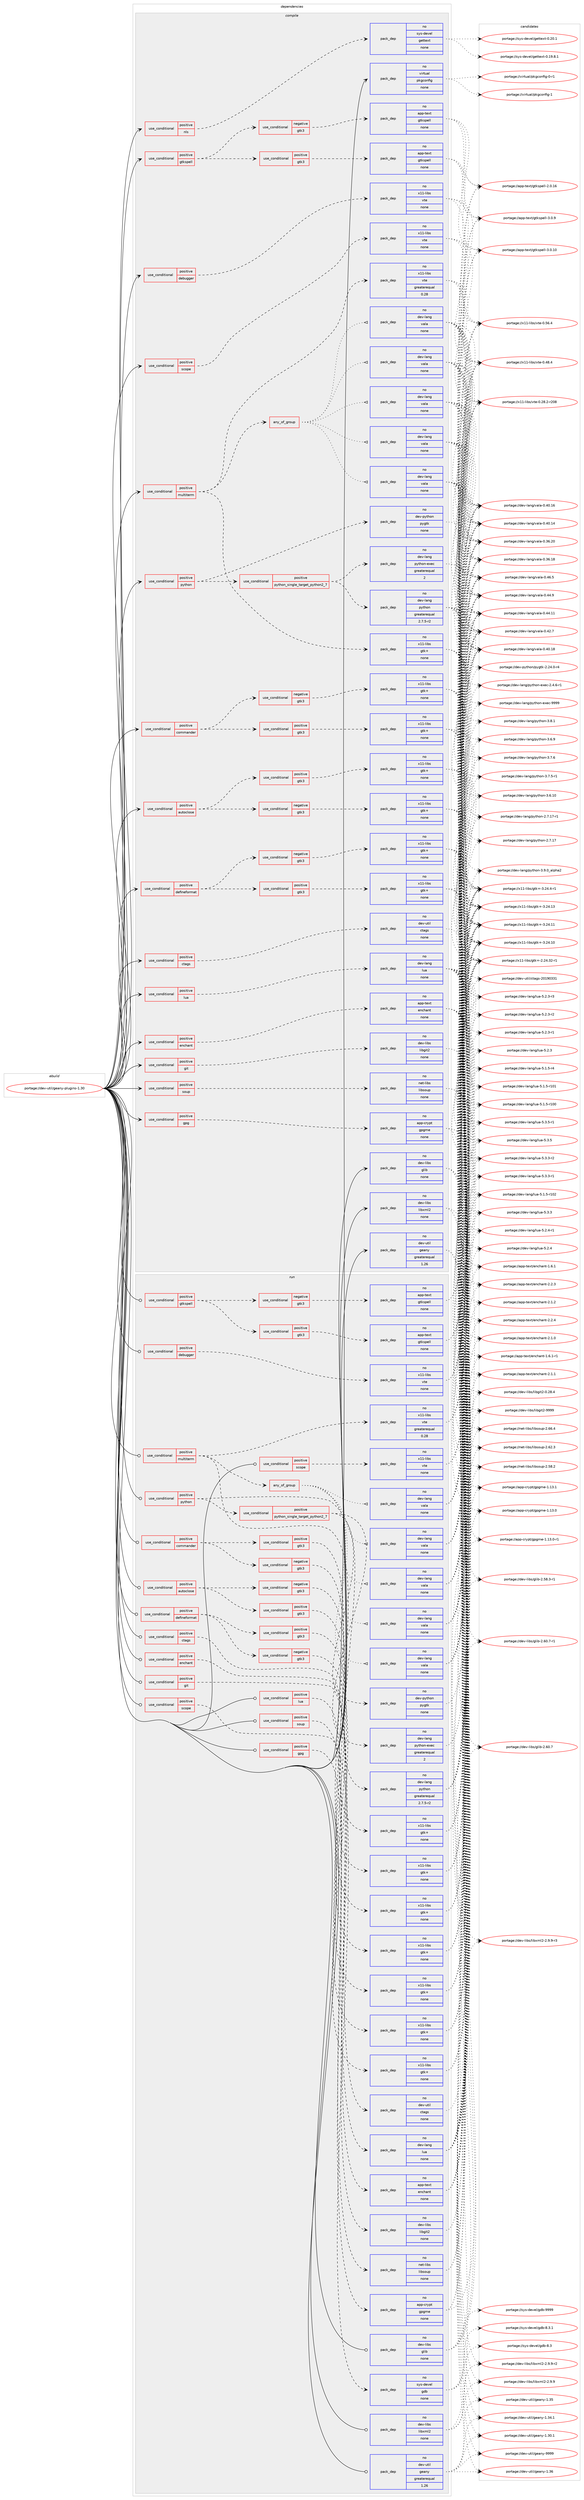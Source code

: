 digraph prolog {

# *************
# Graph options
# *************

newrank=true;
concentrate=true;
compound=true;
graph [rankdir=LR,fontname=Helvetica,fontsize=10,ranksep=1.5];#, ranksep=2.5, nodesep=0.2];
edge  [arrowhead=vee];
node  [fontname=Helvetica,fontsize=10];

# **********
# The ebuild
# **********

subgraph cluster_leftcol {
color=gray;
label=<<i>ebuild</i>>;
id [label="portage://dev-util/geany-plugins-1.30", color=red, width=4, href="../dev-util/geany-plugins-1.30.svg"];
}

# ****************
# The dependencies
# ****************

subgraph cluster_midcol {
color=gray;
label=<<i>dependencies</i>>;
subgraph cluster_compile {
fillcolor="#eeeeee";
style=filled;
label=<<i>compile</i>>;
subgraph cond62560 {
dependency301851 [label=<<TABLE BORDER="0" CELLBORDER="1" CELLSPACING="0" CELLPADDING="4"><TR><TD ROWSPAN="3" CELLPADDING="10">use_conditional</TD></TR><TR><TD>positive</TD></TR><TR><TD>autoclose</TD></TR></TABLE>>, shape=none, color=red];
subgraph cond62561 {
dependency301852 [label=<<TABLE BORDER="0" CELLBORDER="1" CELLSPACING="0" CELLPADDING="4"><TR><TD ROWSPAN="3" CELLPADDING="10">use_conditional</TD></TR><TR><TD>positive</TD></TR><TR><TD>gtk3</TD></TR></TABLE>>, shape=none, color=red];
subgraph pack234645 {
dependency301853 [label=<<TABLE BORDER="0" CELLBORDER="1" CELLSPACING="0" CELLPADDING="4" WIDTH="220"><TR><TD ROWSPAN="6" CELLPADDING="30">pack_dep</TD></TR><TR><TD WIDTH="110">no</TD></TR><TR><TD>x11-libs</TD></TR><TR><TD>gtk+</TD></TR><TR><TD>none</TD></TR><TR><TD></TD></TR></TABLE>>, shape=none, color=blue];
}
dependency301852:e -> dependency301853:w [weight=20,style="dashed",arrowhead="vee"];
}
dependency301851:e -> dependency301852:w [weight=20,style="dashed",arrowhead="vee"];
subgraph cond62562 {
dependency301854 [label=<<TABLE BORDER="0" CELLBORDER="1" CELLSPACING="0" CELLPADDING="4"><TR><TD ROWSPAN="3" CELLPADDING="10">use_conditional</TD></TR><TR><TD>negative</TD></TR><TR><TD>gtk3</TD></TR></TABLE>>, shape=none, color=red];
subgraph pack234646 {
dependency301855 [label=<<TABLE BORDER="0" CELLBORDER="1" CELLSPACING="0" CELLPADDING="4" WIDTH="220"><TR><TD ROWSPAN="6" CELLPADDING="30">pack_dep</TD></TR><TR><TD WIDTH="110">no</TD></TR><TR><TD>x11-libs</TD></TR><TR><TD>gtk+</TD></TR><TR><TD>none</TD></TR><TR><TD></TD></TR></TABLE>>, shape=none, color=blue];
}
dependency301854:e -> dependency301855:w [weight=20,style="dashed",arrowhead="vee"];
}
dependency301851:e -> dependency301854:w [weight=20,style="dashed",arrowhead="vee"];
}
id:e -> dependency301851:w [weight=20,style="solid",arrowhead="vee"];
subgraph cond62563 {
dependency301856 [label=<<TABLE BORDER="0" CELLBORDER="1" CELLSPACING="0" CELLPADDING="4"><TR><TD ROWSPAN="3" CELLPADDING="10">use_conditional</TD></TR><TR><TD>positive</TD></TR><TR><TD>commander</TD></TR></TABLE>>, shape=none, color=red];
subgraph cond62564 {
dependency301857 [label=<<TABLE BORDER="0" CELLBORDER="1" CELLSPACING="0" CELLPADDING="4"><TR><TD ROWSPAN="3" CELLPADDING="10">use_conditional</TD></TR><TR><TD>positive</TD></TR><TR><TD>gtk3</TD></TR></TABLE>>, shape=none, color=red];
subgraph pack234647 {
dependency301858 [label=<<TABLE BORDER="0" CELLBORDER="1" CELLSPACING="0" CELLPADDING="4" WIDTH="220"><TR><TD ROWSPAN="6" CELLPADDING="30">pack_dep</TD></TR><TR><TD WIDTH="110">no</TD></TR><TR><TD>x11-libs</TD></TR><TR><TD>gtk+</TD></TR><TR><TD>none</TD></TR><TR><TD></TD></TR></TABLE>>, shape=none, color=blue];
}
dependency301857:e -> dependency301858:w [weight=20,style="dashed",arrowhead="vee"];
}
dependency301856:e -> dependency301857:w [weight=20,style="dashed",arrowhead="vee"];
subgraph cond62565 {
dependency301859 [label=<<TABLE BORDER="0" CELLBORDER="1" CELLSPACING="0" CELLPADDING="4"><TR><TD ROWSPAN="3" CELLPADDING="10">use_conditional</TD></TR><TR><TD>negative</TD></TR><TR><TD>gtk3</TD></TR></TABLE>>, shape=none, color=red];
subgraph pack234648 {
dependency301860 [label=<<TABLE BORDER="0" CELLBORDER="1" CELLSPACING="0" CELLPADDING="4" WIDTH="220"><TR><TD ROWSPAN="6" CELLPADDING="30">pack_dep</TD></TR><TR><TD WIDTH="110">no</TD></TR><TR><TD>x11-libs</TD></TR><TR><TD>gtk+</TD></TR><TR><TD>none</TD></TR><TR><TD></TD></TR></TABLE>>, shape=none, color=blue];
}
dependency301859:e -> dependency301860:w [weight=20,style="dashed",arrowhead="vee"];
}
dependency301856:e -> dependency301859:w [weight=20,style="dashed",arrowhead="vee"];
}
id:e -> dependency301856:w [weight=20,style="solid",arrowhead="vee"];
subgraph cond62566 {
dependency301861 [label=<<TABLE BORDER="0" CELLBORDER="1" CELLSPACING="0" CELLPADDING="4"><TR><TD ROWSPAN="3" CELLPADDING="10">use_conditional</TD></TR><TR><TD>positive</TD></TR><TR><TD>ctags</TD></TR></TABLE>>, shape=none, color=red];
subgraph pack234649 {
dependency301862 [label=<<TABLE BORDER="0" CELLBORDER="1" CELLSPACING="0" CELLPADDING="4" WIDTH="220"><TR><TD ROWSPAN="6" CELLPADDING="30">pack_dep</TD></TR><TR><TD WIDTH="110">no</TD></TR><TR><TD>dev-util</TD></TR><TR><TD>ctags</TD></TR><TR><TD>none</TD></TR><TR><TD></TD></TR></TABLE>>, shape=none, color=blue];
}
dependency301861:e -> dependency301862:w [weight=20,style="dashed",arrowhead="vee"];
}
id:e -> dependency301861:w [weight=20,style="solid",arrowhead="vee"];
subgraph cond62567 {
dependency301863 [label=<<TABLE BORDER="0" CELLBORDER="1" CELLSPACING="0" CELLPADDING="4"><TR><TD ROWSPAN="3" CELLPADDING="10">use_conditional</TD></TR><TR><TD>positive</TD></TR><TR><TD>debugger</TD></TR></TABLE>>, shape=none, color=red];
subgraph pack234650 {
dependency301864 [label=<<TABLE BORDER="0" CELLBORDER="1" CELLSPACING="0" CELLPADDING="4" WIDTH="220"><TR><TD ROWSPAN="6" CELLPADDING="30">pack_dep</TD></TR><TR><TD WIDTH="110">no</TD></TR><TR><TD>x11-libs</TD></TR><TR><TD>vte</TD></TR><TR><TD>none</TD></TR><TR><TD></TD></TR></TABLE>>, shape=none, color=blue];
}
dependency301863:e -> dependency301864:w [weight=20,style="dashed",arrowhead="vee"];
}
id:e -> dependency301863:w [weight=20,style="solid",arrowhead="vee"];
subgraph cond62568 {
dependency301865 [label=<<TABLE BORDER="0" CELLBORDER="1" CELLSPACING="0" CELLPADDING="4"><TR><TD ROWSPAN="3" CELLPADDING="10">use_conditional</TD></TR><TR><TD>positive</TD></TR><TR><TD>defineformat</TD></TR></TABLE>>, shape=none, color=red];
subgraph cond62569 {
dependency301866 [label=<<TABLE BORDER="0" CELLBORDER="1" CELLSPACING="0" CELLPADDING="4"><TR><TD ROWSPAN="3" CELLPADDING="10">use_conditional</TD></TR><TR><TD>positive</TD></TR><TR><TD>gtk3</TD></TR></TABLE>>, shape=none, color=red];
subgraph pack234651 {
dependency301867 [label=<<TABLE BORDER="0" CELLBORDER="1" CELLSPACING="0" CELLPADDING="4" WIDTH="220"><TR><TD ROWSPAN="6" CELLPADDING="30">pack_dep</TD></TR><TR><TD WIDTH="110">no</TD></TR><TR><TD>x11-libs</TD></TR><TR><TD>gtk+</TD></TR><TR><TD>none</TD></TR><TR><TD></TD></TR></TABLE>>, shape=none, color=blue];
}
dependency301866:e -> dependency301867:w [weight=20,style="dashed",arrowhead="vee"];
}
dependency301865:e -> dependency301866:w [weight=20,style="dashed",arrowhead="vee"];
subgraph cond62570 {
dependency301868 [label=<<TABLE BORDER="0" CELLBORDER="1" CELLSPACING="0" CELLPADDING="4"><TR><TD ROWSPAN="3" CELLPADDING="10">use_conditional</TD></TR><TR><TD>negative</TD></TR><TR><TD>gtk3</TD></TR></TABLE>>, shape=none, color=red];
subgraph pack234652 {
dependency301869 [label=<<TABLE BORDER="0" CELLBORDER="1" CELLSPACING="0" CELLPADDING="4" WIDTH="220"><TR><TD ROWSPAN="6" CELLPADDING="30">pack_dep</TD></TR><TR><TD WIDTH="110">no</TD></TR><TR><TD>x11-libs</TD></TR><TR><TD>gtk+</TD></TR><TR><TD>none</TD></TR><TR><TD></TD></TR></TABLE>>, shape=none, color=blue];
}
dependency301868:e -> dependency301869:w [weight=20,style="dashed",arrowhead="vee"];
}
dependency301865:e -> dependency301868:w [weight=20,style="dashed",arrowhead="vee"];
}
id:e -> dependency301865:w [weight=20,style="solid",arrowhead="vee"];
subgraph cond62571 {
dependency301870 [label=<<TABLE BORDER="0" CELLBORDER="1" CELLSPACING="0" CELLPADDING="4"><TR><TD ROWSPAN="3" CELLPADDING="10">use_conditional</TD></TR><TR><TD>positive</TD></TR><TR><TD>enchant</TD></TR></TABLE>>, shape=none, color=red];
subgraph pack234653 {
dependency301871 [label=<<TABLE BORDER="0" CELLBORDER="1" CELLSPACING="0" CELLPADDING="4" WIDTH="220"><TR><TD ROWSPAN="6" CELLPADDING="30">pack_dep</TD></TR><TR><TD WIDTH="110">no</TD></TR><TR><TD>app-text</TD></TR><TR><TD>enchant</TD></TR><TR><TD>none</TD></TR><TR><TD></TD></TR></TABLE>>, shape=none, color=blue];
}
dependency301870:e -> dependency301871:w [weight=20,style="dashed",arrowhead="vee"];
}
id:e -> dependency301870:w [weight=20,style="solid",arrowhead="vee"];
subgraph cond62572 {
dependency301872 [label=<<TABLE BORDER="0" CELLBORDER="1" CELLSPACING="0" CELLPADDING="4"><TR><TD ROWSPAN="3" CELLPADDING="10">use_conditional</TD></TR><TR><TD>positive</TD></TR><TR><TD>git</TD></TR></TABLE>>, shape=none, color=red];
subgraph pack234654 {
dependency301873 [label=<<TABLE BORDER="0" CELLBORDER="1" CELLSPACING="0" CELLPADDING="4" WIDTH="220"><TR><TD ROWSPAN="6" CELLPADDING="30">pack_dep</TD></TR><TR><TD WIDTH="110">no</TD></TR><TR><TD>dev-libs</TD></TR><TR><TD>libgit2</TD></TR><TR><TD>none</TD></TR><TR><TD></TD></TR></TABLE>>, shape=none, color=blue];
}
dependency301872:e -> dependency301873:w [weight=20,style="dashed",arrowhead="vee"];
}
id:e -> dependency301872:w [weight=20,style="solid",arrowhead="vee"];
subgraph cond62573 {
dependency301874 [label=<<TABLE BORDER="0" CELLBORDER="1" CELLSPACING="0" CELLPADDING="4"><TR><TD ROWSPAN="3" CELLPADDING="10">use_conditional</TD></TR><TR><TD>positive</TD></TR><TR><TD>gpg</TD></TR></TABLE>>, shape=none, color=red];
subgraph pack234655 {
dependency301875 [label=<<TABLE BORDER="0" CELLBORDER="1" CELLSPACING="0" CELLPADDING="4" WIDTH="220"><TR><TD ROWSPAN="6" CELLPADDING="30">pack_dep</TD></TR><TR><TD WIDTH="110">no</TD></TR><TR><TD>app-crypt</TD></TR><TR><TD>gpgme</TD></TR><TR><TD>none</TD></TR><TR><TD></TD></TR></TABLE>>, shape=none, color=blue];
}
dependency301874:e -> dependency301875:w [weight=20,style="dashed",arrowhead="vee"];
}
id:e -> dependency301874:w [weight=20,style="solid",arrowhead="vee"];
subgraph cond62574 {
dependency301876 [label=<<TABLE BORDER="0" CELLBORDER="1" CELLSPACING="0" CELLPADDING="4"><TR><TD ROWSPAN="3" CELLPADDING="10">use_conditional</TD></TR><TR><TD>positive</TD></TR><TR><TD>gtkspell</TD></TR></TABLE>>, shape=none, color=red];
subgraph cond62575 {
dependency301877 [label=<<TABLE BORDER="0" CELLBORDER="1" CELLSPACING="0" CELLPADDING="4"><TR><TD ROWSPAN="3" CELLPADDING="10">use_conditional</TD></TR><TR><TD>positive</TD></TR><TR><TD>gtk3</TD></TR></TABLE>>, shape=none, color=red];
subgraph pack234656 {
dependency301878 [label=<<TABLE BORDER="0" CELLBORDER="1" CELLSPACING="0" CELLPADDING="4" WIDTH="220"><TR><TD ROWSPAN="6" CELLPADDING="30">pack_dep</TD></TR><TR><TD WIDTH="110">no</TD></TR><TR><TD>app-text</TD></TR><TR><TD>gtkspell</TD></TR><TR><TD>none</TD></TR><TR><TD></TD></TR></TABLE>>, shape=none, color=blue];
}
dependency301877:e -> dependency301878:w [weight=20,style="dashed",arrowhead="vee"];
}
dependency301876:e -> dependency301877:w [weight=20,style="dashed",arrowhead="vee"];
subgraph cond62576 {
dependency301879 [label=<<TABLE BORDER="0" CELLBORDER="1" CELLSPACING="0" CELLPADDING="4"><TR><TD ROWSPAN="3" CELLPADDING="10">use_conditional</TD></TR><TR><TD>negative</TD></TR><TR><TD>gtk3</TD></TR></TABLE>>, shape=none, color=red];
subgraph pack234657 {
dependency301880 [label=<<TABLE BORDER="0" CELLBORDER="1" CELLSPACING="0" CELLPADDING="4" WIDTH="220"><TR><TD ROWSPAN="6" CELLPADDING="30">pack_dep</TD></TR><TR><TD WIDTH="110">no</TD></TR><TR><TD>app-text</TD></TR><TR><TD>gtkspell</TD></TR><TR><TD>none</TD></TR><TR><TD></TD></TR></TABLE>>, shape=none, color=blue];
}
dependency301879:e -> dependency301880:w [weight=20,style="dashed",arrowhead="vee"];
}
dependency301876:e -> dependency301879:w [weight=20,style="dashed",arrowhead="vee"];
}
id:e -> dependency301876:w [weight=20,style="solid",arrowhead="vee"];
subgraph cond62577 {
dependency301881 [label=<<TABLE BORDER="0" CELLBORDER="1" CELLSPACING="0" CELLPADDING="4"><TR><TD ROWSPAN="3" CELLPADDING="10">use_conditional</TD></TR><TR><TD>positive</TD></TR><TR><TD>lua</TD></TR></TABLE>>, shape=none, color=red];
subgraph pack234658 {
dependency301882 [label=<<TABLE BORDER="0" CELLBORDER="1" CELLSPACING="0" CELLPADDING="4" WIDTH="220"><TR><TD ROWSPAN="6" CELLPADDING="30">pack_dep</TD></TR><TR><TD WIDTH="110">no</TD></TR><TR><TD>dev-lang</TD></TR><TR><TD>lua</TD></TR><TR><TD>none</TD></TR><TR><TD></TD></TR></TABLE>>, shape=none, color=blue];
}
dependency301881:e -> dependency301882:w [weight=20,style="dashed",arrowhead="vee"];
}
id:e -> dependency301881:w [weight=20,style="solid",arrowhead="vee"];
subgraph cond62578 {
dependency301883 [label=<<TABLE BORDER="0" CELLBORDER="1" CELLSPACING="0" CELLPADDING="4"><TR><TD ROWSPAN="3" CELLPADDING="10">use_conditional</TD></TR><TR><TD>positive</TD></TR><TR><TD>multiterm</TD></TR></TABLE>>, shape=none, color=red];
subgraph any4443 {
dependency301884 [label=<<TABLE BORDER="0" CELLBORDER="1" CELLSPACING="0" CELLPADDING="4"><TR><TD CELLPADDING="10">any_of_group</TD></TR></TABLE>>, shape=none, color=red];subgraph pack234659 {
dependency301885 [label=<<TABLE BORDER="0" CELLBORDER="1" CELLSPACING="0" CELLPADDING="4" WIDTH="220"><TR><TD ROWSPAN="6" CELLPADDING="30">pack_dep</TD></TR><TR><TD WIDTH="110">no</TD></TR><TR><TD>dev-lang</TD></TR><TR><TD>vala</TD></TR><TR><TD>none</TD></TR><TR><TD></TD></TR></TABLE>>, shape=none, color=blue];
}
dependency301884:e -> dependency301885:w [weight=20,style="dotted",arrowhead="oinv"];
subgraph pack234660 {
dependency301886 [label=<<TABLE BORDER="0" CELLBORDER="1" CELLSPACING="0" CELLPADDING="4" WIDTH="220"><TR><TD ROWSPAN="6" CELLPADDING="30">pack_dep</TD></TR><TR><TD WIDTH="110">no</TD></TR><TR><TD>dev-lang</TD></TR><TR><TD>vala</TD></TR><TR><TD>none</TD></TR><TR><TD></TD></TR></TABLE>>, shape=none, color=blue];
}
dependency301884:e -> dependency301886:w [weight=20,style="dotted",arrowhead="oinv"];
subgraph pack234661 {
dependency301887 [label=<<TABLE BORDER="0" CELLBORDER="1" CELLSPACING="0" CELLPADDING="4" WIDTH="220"><TR><TD ROWSPAN="6" CELLPADDING="30">pack_dep</TD></TR><TR><TD WIDTH="110">no</TD></TR><TR><TD>dev-lang</TD></TR><TR><TD>vala</TD></TR><TR><TD>none</TD></TR><TR><TD></TD></TR></TABLE>>, shape=none, color=blue];
}
dependency301884:e -> dependency301887:w [weight=20,style="dotted",arrowhead="oinv"];
subgraph pack234662 {
dependency301888 [label=<<TABLE BORDER="0" CELLBORDER="1" CELLSPACING="0" CELLPADDING="4" WIDTH="220"><TR><TD ROWSPAN="6" CELLPADDING="30">pack_dep</TD></TR><TR><TD WIDTH="110">no</TD></TR><TR><TD>dev-lang</TD></TR><TR><TD>vala</TD></TR><TR><TD>none</TD></TR><TR><TD></TD></TR></TABLE>>, shape=none, color=blue];
}
dependency301884:e -> dependency301888:w [weight=20,style="dotted",arrowhead="oinv"];
subgraph pack234663 {
dependency301889 [label=<<TABLE BORDER="0" CELLBORDER="1" CELLSPACING="0" CELLPADDING="4" WIDTH="220"><TR><TD ROWSPAN="6" CELLPADDING="30">pack_dep</TD></TR><TR><TD WIDTH="110">no</TD></TR><TR><TD>dev-lang</TD></TR><TR><TD>vala</TD></TR><TR><TD>none</TD></TR><TR><TD></TD></TR></TABLE>>, shape=none, color=blue];
}
dependency301884:e -> dependency301889:w [weight=20,style="dotted",arrowhead="oinv"];
}
dependency301883:e -> dependency301884:w [weight=20,style="dashed",arrowhead="vee"];
subgraph pack234664 {
dependency301890 [label=<<TABLE BORDER="0" CELLBORDER="1" CELLSPACING="0" CELLPADDING="4" WIDTH="220"><TR><TD ROWSPAN="6" CELLPADDING="30">pack_dep</TD></TR><TR><TD WIDTH="110">no</TD></TR><TR><TD>x11-libs</TD></TR><TR><TD>gtk+</TD></TR><TR><TD>none</TD></TR><TR><TD></TD></TR></TABLE>>, shape=none, color=blue];
}
dependency301883:e -> dependency301890:w [weight=20,style="dashed",arrowhead="vee"];
subgraph pack234665 {
dependency301891 [label=<<TABLE BORDER="0" CELLBORDER="1" CELLSPACING="0" CELLPADDING="4" WIDTH="220"><TR><TD ROWSPAN="6" CELLPADDING="30">pack_dep</TD></TR><TR><TD WIDTH="110">no</TD></TR><TR><TD>x11-libs</TD></TR><TR><TD>vte</TD></TR><TR><TD>greaterequal</TD></TR><TR><TD>0.28</TD></TR></TABLE>>, shape=none, color=blue];
}
dependency301883:e -> dependency301891:w [weight=20,style="dashed",arrowhead="vee"];
}
id:e -> dependency301883:w [weight=20,style="solid",arrowhead="vee"];
subgraph cond62579 {
dependency301892 [label=<<TABLE BORDER="0" CELLBORDER="1" CELLSPACING="0" CELLPADDING="4"><TR><TD ROWSPAN="3" CELLPADDING="10">use_conditional</TD></TR><TR><TD>positive</TD></TR><TR><TD>nls</TD></TR></TABLE>>, shape=none, color=red];
subgraph pack234666 {
dependency301893 [label=<<TABLE BORDER="0" CELLBORDER="1" CELLSPACING="0" CELLPADDING="4" WIDTH="220"><TR><TD ROWSPAN="6" CELLPADDING="30">pack_dep</TD></TR><TR><TD WIDTH="110">no</TD></TR><TR><TD>sys-devel</TD></TR><TR><TD>gettext</TD></TR><TR><TD>none</TD></TR><TR><TD></TD></TR></TABLE>>, shape=none, color=blue];
}
dependency301892:e -> dependency301893:w [weight=20,style="dashed",arrowhead="vee"];
}
id:e -> dependency301892:w [weight=20,style="solid",arrowhead="vee"];
subgraph cond62580 {
dependency301894 [label=<<TABLE BORDER="0" CELLBORDER="1" CELLSPACING="0" CELLPADDING="4"><TR><TD ROWSPAN="3" CELLPADDING="10">use_conditional</TD></TR><TR><TD>positive</TD></TR><TR><TD>python</TD></TR></TABLE>>, shape=none, color=red];
subgraph pack234667 {
dependency301895 [label=<<TABLE BORDER="0" CELLBORDER="1" CELLSPACING="0" CELLPADDING="4" WIDTH="220"><TR><TD ROWSPAN="6" CELLPADDING="30">pack_dep</TD></TR><TR><TD WIDTH="110">no</TD></TR><TR><TD>dev-python</TD></TR><TR><TD>pygtk</TD></TR><TR><TD>none</TD></TR><TR><TD></TD></TR></TABLE>>, shape=none, color=blue];
}
dependency301894:e -> dependency301895:w [weight=20,style="dashed",arrowhead="vee"];
subgraph cond62581 {
dependency301896 [label=<<TABLE BORDER="0" CELLBORDER="1" CELLSPACING="0" CELLPADDING="4"><TR><TD ROWSPAN="3" CELLPADDING="10">use_conditional</TD></TR><TR><TD>positive</TD></TR><TR><TD>python_single_target_python2_7</TD></TR></TABLE>>, shape=none, color=red];
subgraph pack234668 {
dependency301897 [label=<<TABLE BORDER="0" CELLBORDER="1" CELLSPACING="0" CELLPADDING="4" WIDTH="220"><TR><TD ROWSPAN="6" CELLPADDING="30">pack_dep</TD></TR><TR><TD WIDTH="110">no</TD></TR><TR><TD>dev-lang</TD></TR><TR><TD>python</TD></TR><TR><TD>greaterequal</TD></TR><TR><TD>2.7.5-r2</TD></TR></TABLE>>, shape=none, color=blue];
}
dependency301896:e -> dependency301897:w [weight=20,style="dashed",arrowhead="vee"];
subgraph pack234669 {
dependency301898 [label=<<TABLE BORDER="0" CELLBORDER="1" CELLSPACING="0" CELLPADDING="4" WIDTH="220"><TR><TD ROWSPAN="6" CELLPADDING="30">pack_dep</TD></TR><TR><TD WIDTH="110">no</TD></TR><TR><TD>dev-lang</TD></TR><TR><TD>python-exec</TD></TR><TR><TD>greaterequal</TD></TR><TR><TD>2</TD></TR></TABLE>>, shape=none, color=blue];
}
dependency301896:e -> dependency301898:w [weight=20,style="dashed",arrowhead="vee"];
}
dependency301894:e -> dependency301896:w [weight=20,style="dashed",arrowhead="vee"];
}
id:e -> dependency301894:w [weight=20,style="solid",arrowhead="vee"];
subgraph cond62582 {
dependency301899 [label=<<TABLE BORDER="0" CELLBORDER="1" CELLSPACING="0" CELLPADDING="4"><TR><TD ROWSPAN="3" CELLPADDING="10">use_conditional</TD></TR><TR><TD>positive</TD></TR><TR><TD>scope</TD></TR></TABLE>>, shape=none, color=red];
subgraph pack234670 {
dependency301900 [label=<<TABLE BORDER="0" CELLBORDER="1" CELLSPACING="0" CELLPADDING="4" WIDTH="220"><TR><TD ROWSPAN="6" CELLPADDING="30">pack_dep</TD></TR><TR><TD WIDTH="110">no</TD></TR><TR><TD>x11-libs</TD></TR><TR><TD>vte</TD></TR><TR><TD>none</TD></TR><TR><TD></TD></TR></TABLE>>, shape=none, color=blue];
}
dependency301899:e -> dependency301900:w [weight=20,style="dashed",arrowhead="vee"];
}
id:e -> dependency301899:w [weight=20,style="solid",arrowhead="vee"];
subgraph cond62583 {
dependency301901 [label=<<TABLE BORDER="0" CELLBORDER="1" CELLSPACING="0" CELLPADDING="4"><TR><TD ROWSPAN="3" CELLPADDING="10">use_conditional</TD></TR><TR><TD>positive</TD></TR><TR><TD>soup</TD></TR></TABLE>>, shape=none, color=red];
subgraph pack234671 {
dependency301902 [label=<<TABLE BORDER="0" CELLBORDER="1" CELLSPACING="0" CELLPADDING="4" WIDTH="220"><TR><TD ROWSPAN="6" CELLPADDING="30">pack_dep</TD></TR><TR><TD WIDTH="110">no</TD></TR><TR><TD>net-libs</TD></TR><TR><TD>libsoup</TD></TR><TR><TD>none</TD></TR><TR><TD></TD></TR></TABLE>>, shape=none, color=blue];
}
dependency301901:e -> dependency301902:w [weight=20,style="dashed",arrowhead="vee"];
}
id:e -> dependency301901:w [weight=20,style="solid",arrowhead="vee"];
subgraph pack234672 {
dependency301903 [label=<<TABLE BORDER="0" CELLBORDER="1" CELLSPACING="0" CELLPADDING="4" WIDTH="220"><TR><TD ROWSPAN="6" CELLPADDING="30">pack_dep</TD></TR><TR><TD WIDTH="110">no</TD></TR><TR><TD>dev-libs</TD></TR><TR><TD>glib</TD></TR><TR><TD>none</TD></TR><TR><TD></TD></TR></TABLE>>, shape=none, color=blue];
}
id:e -> dependency301903:w [weight=20,style="solid",arrowhead="vee"];
subgraph pack234673 {
dependency301904 [label=<<TABLE BORDER="0" CELLBORDER="1" CELLSPACING="0" CELLPADDING="4" WIDTH="220"><TR><TD ROWSPAN="6" CELLPADDING="30">pack_dep</TD></TR><TR><TD WIDTH="110">no</TD></TR><TR><TD>dev-libs</TD></TR><TR><TD>libxml2</TD></TR><TR><TD>none</TD></TR><TR><TD></TD></TR></TABLE>>, shape=none, color=blue];
}
id:e -> dependency301904:w [weight=20,style="solid",arrowhead="vee"];
subgraph pack234674 {
dependency301905 [label=<<TABLE BORDER="0" CELLBORDER="1" CELLSPACING="0" CELLPADDING="4" WIDTH="220"><TR><TD ROWSPAN="6" CELLPADDING="30">pack_dep</TD></TR><TR><TD WIDTH="110">no</TD></TR><TR><TD>dev-util</TD></TR><TR><TD>geany</TD></TR><TR><TD>greaterequal</TD></TR><TR><TD>1.26</TD></TR></TABLE>>, shape=none, color=blue];
}
id:e -> dependency301905:w [weight=20,style="solid",arrowhead="vee"];
subgraph pack234675 {
dependency301906 [label=<<TABLE BORDER="0" CELLBORDER="1" CELLSPACING="0" CELLPADDING="4" WIDTH="220"><TR><TD ROWSPAN="6" CELLPADDING="30">pack_dep</TD></TR><TR><TD WIDTH="110">no</TD></TR><TR><TD>virtual</TD></TR><TR><TD>pkgconfig</TD></TR><TR><TD>none</TD></TR><TR><TD></TD></TR></TABLE>>, shape=none, color=blue];
}
id:e -> dependency301906:w [weight=20,style="solid",arrowhead="vee"];
}
subgraph cluster_compileandrun {
fillcolor="#eeeeee";
style=filled;
label=<<i>compile and run</i>>;
}
subgraph cluster_run {
fillcolor="#eeeeee";
style=filled;
label=<<i>run</i>>;
subgraph cond62584 {
dependency301907 [label=<<TABLE BORDER="0" CELLBORDER="1" CELLSPACING="0" CELLPADDING="4"><TR><TD ROWSPAN="3" CELLPADDING="10">use_conditional</TD></TR><TR><TD>positive</TD></TR><TR><TD>autoclose</TD></TR></TABLE>>, shape=none, color=red];
subgraph cond62585 {
dependency301908 [label=<<TABLE BORDER="0" CELLBORDER="1" CELLSPACING="0" CELLPADDING="4"><TR><TD ROWSPAN="3" CELLPADDING="10">use_conditional</TD></TR><TR><TD>positive</TD></TR><TR><TD>gtk3</TD></TR></TABLE>>, shape=none, color=red];
subgraph pack234676 {
dependency301909 [label=<<TABLE BORDER="0" CELLBORDER="1" CELLSPACING="0" CELLPADDING="4" WIDTH="220"><TR><TD ROWSPAN="6" CELLPADDING="30">pack_dep</TD></TR><TR><TD WIDTH="110">no</TD></TR><TR><TD>x11-libs</TD></TR><TR><TD>gtk+</TD></TR><TR><TD>none</TD></TR><TR><TD></TD></TR></TABLE>>, shape=none, color=blue];
}
dependency301908:e -> dependency301909:w [weight=20,style="dashed",arrowhead="vee"];
}
dependency301907:e -> dependency301908:w [weight=20,style="dashed",arrowhead="vee"];
subgraph cond62586 {
dependency301910 [label=<<TABLE BORDER="0" CELLBORDER="1" CELLSPACING="0" CELLPADDING="4"><TR><TD ROWSPAN="3" CELLPADDING="10">use_conditional</TD></TR><TR><TD>negative</TD></TR><TR><TD>gtk3</TD></TR></TABLE>>, shape=none, color=red];
subgraph pack234677 {
dependency301911 [label=<<TABLE BORDER="0" CELLBORDER="1" CELLSPACING="0" CELLPADDING="4" WIDTH="220"><TR><TD ROWSPAN="6" CELLPADDING="30">pack_dep</TD></TR><TR><TD WIDTH="110">no</TD></TR><TR><TD>x11-libs</TD></TR><TR><TD>gtk+</TD></TR><TR><TD>none</TD></TR><TR><TD></TD></TR></TABLE>>, shape=none, color=blue];
}
dependency301910:e -> dependency301911:w [weight=20,style="dashed",arrowhead="vee"];
}
dependency301907:e -> dependency301910:w [weight=20,style="dashed",arrowhead="vee"];
}
id:e -> dependency301907:w [weight=20,style="solid",arrowhead="odot"];
subgraph cond62587 {
dependency301912 [label=<<TABLE BORDER="0" CELLBORDER="1" CELLSPACING="0" CELLPADDING="4"><TR><TD ROWSPAN="3" CELLPADDING="10">use_conditional</TD></TR><TR><TD>positive</TD></TR><TR><TD>commander</TD></TR></TABLE>>, shape=none, color=red];
subgraph cond62588 {
dependency301913 [label=<<TABLE BORDER="0" CELLBORDER="1" CELLSPACING="0" CELLPADDING="4"><TR><TD ROWSPAN="3" CELLPADDING="10">use_conditional</TD></TR><TR><TD>positive</TD></TR><TR><TD>gtk3</TD></TR></TABLE>>, shape=none, color=red];
subgraph pack234678 {
dependency301914 [label=<<TABLE BORDER="0" CELLBORDER="1" CELLSPACING="0" CELLPADDING="4" WIDTH="220"><TR><TD ROWSPAN="6" CELLPADDING="30">pack_dep</TD></TR><TR><TD WIDTH="110">no</TD></TR><TR><TD>x11-libs</TD></TR><TR><TD>gtk+</TD></TR><TR><TD>none</TD></TR><TR><TD></TD></TR></TABLE>>, shape=none, color=blue];
}
dependency301913:e -> dependency301914:w [weight=20,style="dashed",arrowhead="vee"];
}
dependency301912:e -> dependency301913:w [weight=20,style="dashed",arrowhead="vee"];
subgraph cond62589 {
dependency301915 [label=<<TABLE BORDER="0" CELLBORDER="1" CELLSPACING="0" CELLPADDING="4"><TR><TD ROWSPAN="3" CELLPADDING="10">use_conditional</TD></TR><TR><TD>negative</TD></TR><TR><TD>gtk3</TD></TR></TABLE>>, shape=none, color=red];
subgraph pack234679 {
dependency301916 [label=<<TABLE BORDER="0" CELLBORDER="1" CELLSPACING="0" CELLPADDING="4" WIDTH="220"><TR><TD ROWSPAN="6" CELLPADDING="30">pack_dep</TD></TR><TR><TD WIDTH="110">no</TD></TR><TR><TD>x11-libs</TD></TR><TR><TD>gtk+</TD></TR><TR><TD>none</TD></TR><TR><TD></TD></TR></TABLE>>, shape=none, color=blue];
}
dependency301915:e -> dependency301916:w [weight=20,style="dashed",arrowhead="vee"];
}
dependency301912:e -> dependency301915:w [weight=20,style="dashed",arrowhead="vee"];
}
id:e -> dependency301912:w [weight=20,style="solid",arrowhead="odot"];
subgraph cond62590 {
dependency301917 [label=<<TABLE BORDER="0" CELLBORDER="1" CELLSPACING="0" CELLPADDING="4"><TR><TD ROWSPAN="3" CELLPADDING="10">use_conditional</TD></TR><TR><TD>positive</TD></TR><TR><TD>ctags</TD></TR></TABLE>>, shape=none, color=red];
subgraph pack234680 {
dependency301918 [label=<<TABLE BORDER="0" CELLBORDER="1" CELLSPACING="0" CELLPADDING="4" WIDTH="220"><TR><TD ROWSPAN="6" CELLPADDING="30">pack_dep</TD></TR><TR><TD WIDTH="110">no</TD></TR><TR><TD>dev-util</TD></TR><TR><TD>ctags</TD></TR><TR><TD>none</TD></TR><TR><TD></TD></TR></TABLE>>, shape=none, color=blue];
}
dependency301917:e -> dependency301918:w [weight=20,style="dashed",arrowhead="vee"];
}
id:e -> dependency301917:w [weight=20,style="solid",arrowhead="odot"];
subgraph cond62591 {
dependency301919 [label=<<TABLE BORDER="0" CELLBORDER="1" CELLSPACING="0" CELLPADDING="4"><TR><TD ROWSPAN="3" CELLPADDING="10">use_conditional</TD></TR><TR><TD>positive</TD></TR><TR><TD>debugger</TD></TR></TABLE>>, shape=none, color=red];
subgraph pack234681 {
dependency301920 [label=<<TABLE BORDER="0" CELLBORDER="1" CELLSPACING="0" CELLPADDING="4" WIDTH="220"><TR><TD ROWSPAN="6" CELLPADDING="30">pack_dep</TD></TR><TR><TD WIDTH="110">no</TD></TR><TR><TD>x11-libs</TD></TR><TR><TD>vte</TD></TR><TR><TD>none</TD></TR><TR><TD></TD></TR></TABLE>>, shape=none, color=blue];
}
dependency301919:e -> dependency301920:w [weight=20,style="dashed",arrowhead="vee"];
}
id:e -> dependency301919:w [weight=20,style="solid",arrowhead="odot"];
subgraph cond62592 {
dependency301921 [label=<<TABLE BORDER="0" CELLBORDER="1" CELLSPACING="0" CELLPADDING="4"><TR><TD ROWSPAN="3" CELLPADDING="10">use_conditional</TD></TR><TR><TD>positive</TD></TR><TR><TD>defineformat</TD></TR></TABLE>>, shape=none, color=red];
subgraph cond62593 {
dependency301922 [label=<<TABLE BORDER="0" CELLBORDER="1" CELLSPACING="0" CELLPADDING="4"><TR><TD ROWSPAN="3" CELLPADDING="10">use_conditional</TD></TR><TR><TD>positive</TD></TR><TR><TD>gtk3</TD></TR></TABLE>>, shape=none, color=red];
subgraph pack234682 {
dependency301923 [label=<<TABLE BORDER="0" CELLBORDER="1" CELLSPACING="0" CELLPADDING="4" WIDTH="220"><TR><TD ROWSPAN="6" CELLPADDING="30">pack_dep</TD></TR><TR><TD WIDTH="110">no</TD></TR><TR><TD>x11-libs</TD></TR><TR><TD>gtk+</TD></TR><TR><TD>none</TD></TR><TR><TD></TD></TR></TABLE>>, shape=none, color=blue];
}
dependency301922:e -> dependency301923:w [weight=20,style="dashed",arrowhead="vee"];
}
dependency301921:e -> dependency301922:w [weight=20,style="dashed",arrowhead="vee"];
subgraph cond62594 {
dependency301924 [label=<<TABLE BORDER="0" CELLBORDER="1" CELLSPACING="0" CELLPADDING="4"><TR><TD ROWSPAN="3" CELLPADDING="10">use_conditional</TD></TR><TR><TD>negative</TD></TR><TR><TD>gtk3</TD></TR></TABLE>>, shape=none, color=red];
subgraph pack234683 {
dependency301925 [label=<<TABLE BORDER="0" CELLBORDER="1" CELLSPACING="0" CELLPADDING="4" WIDTH="220"><TR><TD ROWSPAN="6" CELLPADDING="30">pack_dep</TD></TR><TR><TD WIDTH="110">no</TD></TR><TR><TD>x11-libs</TD></TR><TR><TD>gtk+</TD></TR><TR><TD>none</TD></TR><TR><TD></TD></TR></TABLE>>, shape=none, color=blue];
}
dependency301924:e -> dependency301925:w [weight=20,style="dashed",arrowhead="vee"];
}
dependency301921:e -> dependency301924:w [weight=20,style="dashed",arrowhead="vee"];
}
id:e -> dependency301921:w [weight=20,style="solid",arrowhead="odot"];
subgraph cond62595 {
dependency301926 [label=<<TABLE BORDER="0" CELLBORDER="1" CELLSPACING="0" CELLPADDING="4"><TR><TD ROWSPAN="3" CELLPADDING="10">use_conditional</TD></TR><TR><TD>positive</TD></TR><TR><TD>enchant</TD></TR></TABLE>>, shape=none, color=red];
subgraph pack234684 {
dependency301927 [label=<<TABLE BORDER="0" CELLBORDER="1" CELLSPACING="0" CELLPADDING="4" WIDTH="220"><TR><TD ROWSPAN="6" CELLPADDING="30">pack_dep</TD></TR><TR><TD WIDTH="110">no</TD></TR><TR><TD>app-text</TD></TR><TR><TD>enchant</TD></TR><TR><TD>none</TD></TR><TR><TD></TD></TR></TABLE>>, shape=none, color=blue];
}
dependency301926:e -> dependency301927:w [weight=20,style="dashed",arrowhead="vee"];
}
id:e -> dependency301926:w [weight=20,style="solid",arrowhead="odot"];
subgraph cond62596 {
dependency301928 [label=<<TABLE BORDER="0" CELLBORDER="1" CELLSPACING="0" CELLPADDING="4"><TR><TD ROWSPAN="3" CELLPADDING="10">use_conditional</TD></TR><TR><TD>positive</TD></TR><TR><TD>git</TD></TR></TABLE>>, shape=none, color=red];
subgraph pack234685 {
dependency301929 [label=<<TABLE BORDER="0" CELLBORDER="1" CELLSPACING="0" CELLPADDING="4" WIDTH="220"><TR><TD ROWSPAN="6" CELLPADDING="30">pack_dep</TD></TR><TR><TD WIDTH="110">no</TD></TR><TR><TD>dev-libs</TD></TR><TR><TD>libgit2</TD></TR><TR><TD>none</TD></TR><TR><TD></TD></TR></TABLE>>, shape=none, color=blue];
}
dependency301928:e -> dependency301929:w [weight=20,style="dashed",arrowhead="vee"];
}
id:e -> dependency301928:w [weight=20,style="solid",arrowhead="odot"];
subgraph cond62597 {
dependency301930 [label=<<TABLE BORDER="0" CELLBORDER="1" CELLSPACING="0" CELLPADDING="4"><TR><TD ROWSPAN="3" CELLPADDING="10">use_conditional</TD></TR><TR><TD>positive</TD></TR><TR><TD>gpg</TD></TR></TABLE>>, shape=none, color=red];
subgraph pack234686 {
dependency301931 [label=<<TABLE BORDER="0" CELLBORDER="1" CELLSPACING="0" CELLPADDING="4" WIDTH="220"><TR><TD ROWSPAN="6" CELLPADDING="30">pack_dep</TD></TR><TR><TD WIDTH="110">no</TD></TR><TR><TD>app-crypt</TD></TR><TR><TD>gpgme</TD></TR><TR><TD>none</TD></TR><TR><TD></TD></TR></TABLE>>, shape=none, color=blue];
}
dependency301930:e -> dependency301931:w [weight=20,style="dashed",arrowhead="vee"];
}
id:e -> dependency301930:w [weight=20,style="solid",arrowhead="odot"];
subgraph cond62598 {
dependency301932 [label=<<TABLE BORDER="0" CELLBORDER="1" CELLSPACING="0" CELLPADDING="4"><TR><TD ROWSPAN="3" CELLPADDING="10">use_conditional</TD></TR><TR><TD>positive</TD></TR><TR><TD>gtkspell</TD></TR></TABLE>>, shape=none, color=red];
subgraph cond62599 {
dependency301933 [label=<<TABLE BORDER="0" CELLBORDER="1" CELLSPACING="0" CELLPADDING="4"><TR><TD ROWSPAN="3" CELLPADDING="10">use_conditional</TD></TR><TR><TD>positive</TD></TR><TR><TD>gtk3</TD></TR></TABLE>>, shape=none, color=red];
subgraph pack234687 {
dependency301934 [label=<<TABLE BORDER="0" CELLBORDER="1" CELLSPACING="0" CELLPADDING="4" WIDTH="220"><TR><TD ROWSPAN="6" CELLPADDING="30">pack_dep</TD></TR><TR><TD WIDTH="110">no</TD></TR><TR><TD>app-text</TD></TR><TR><TD>gtkspell</TD></TR><TR><TD>none</TD></TR><TR><TD></TD></TR></TABLE>>, shape=none, color=blue];
}
dependency301933:e -> dependency301934:w [weight=20,style="dashed",arrowhead="vee"];
}
dependency301932:e -> dependency301933:w [weight=20,style="dashed",arrowhead="vee"];
subgraph cond62600 {
dependency301935 [label=<<TABLE BORDER="0" CELLBORDER="1" CELLSPACING="0" CELLPADDING="4"><TR><TD ROWSPAN="3" CELLPADDING="10">use_conditional</TD></TR><TR><TD>negative</TD></TR><TR><TD>gtk3</TD></TR></TABLE>>, shape=none, color=red];
subgraph pack234688 {
dependency301936 [label=<<TABLE BORDER="0" CELLBORDER="1" CELLSPACING="0" CELLPADDING="4" WIDTH="220"><TR><TD ROWSPAN="6" CELLPADDING="30">pack_dep</TD></TR><TR><TD WIDTH="110">no</TD></TR><TR><TD>app-text</TD></TR><TR><TD>gtkspell</TD></TR><TR><TD>none</TD></TR><TR><TD></TD></TR></TABLE>>, shape=none, color=blue];
}
dependency301935:e -> dependency301936:w [weight=20,style="dashed",arrowhead="vee"];
}
dependency301932:e -> dependency301935:w [weight=20,style="dashed",arrowhead="vee"];
}
id:e -> dependency301932:w [weight=20,style="solid",arrowhead="odot"];
subgraph cond62601 {
dependency301937 [label=<<TABLE BORDER="0" CELLBORDER="1" CELLSPACING="0" CELLPADDING="4"><TR><TD ROWSPAN="3" CELLPADDING="10">use_conditional</TD></TR><TR><TD>positive</TD></TR><TR><TD>lua</TD></TR></TABLE>>, shape=none, color=red];
subgraph pack234689 {
dependency301938 [label=<<TABLE BORDER="0" CELLBORDER="1" CELLSPACING="0" CELLPADDING="4" WIDTH="220"><TR><TD ROWSPAN="6" CELLPADDING="30">pack_dep</TD></TR><TR><TD WIDTH="110">no</TD></TR><TR><TD>dev-lang</TD></TR><TR><TD>lua</TD></TR><TR><TD>none</TD></TR><TR><TD></TD></TR></TABLE>>, shape=none, color=blue];
}
dependency301937:e -> dependency301938:w [weight=20,style="dashed",arrowhead="vee"];
}
id:e -> dependency301937:w [weight=20,style="solid",arrowhead="odot"];
subgraph cond62602 {
dependency301939 [label=<<TABLE BORDER="0" CELLBORDER="1" CELLSPACING="0" CELLPADDING="4"><TR><TD ROWSPAN="3" CELLPADDING="10">use_conditional</TD></TR><TR><TD>positive</TD></TR><TR><TD>multiterm</TD></TR></TABLE>>, shape=none, color=red];
subgraph any4444 {
dependency301940 [label=<<TABLE BORDER="0" CELLBORDER="1" CELLSPACING="0" CELLPADDING="4"><TR><TD CELLPADDING="10">any_of_group</TD></TR></TABLE>>, shape=none, color=red];subgraph pack234690 {
dependency301941 [label=<<TABLE BORDER="0" CELLBORDER="1" CELLSPACING="0" CELLPADDING="4" WIDTH="220"><TR><TD ROWSPAN="6" CELLPADDING="30">pack_dep</TD></TR><TR><TD WIDTH="110">no</TD></TR><TR><TD>dev-lang</TD></TR><TR><TD>vala</TD></TR><TR><TD>none</TD></TR><TR><TD></TD></TR></TABLE>>, shape=none, color=blue];
}
dependency301940:e -> dependency301941:w [weight=20,style="dotted",arrowhead="oinv"];
subgraph pack234691 {
dependency301942 [label=<<TABLE BORDER="0" CELLBORDER="1" CELLSPACING="0" CELLPADDING="4" WIDTH="220"><TR><TD ROWSPAN="6" CELLPADDING="30">pack_dep</TD></TR><TR><TD WIDTH="110">no</TD></TR><TR><TD>dev-lang</TD></TR><TR><TD>vala</TD></TR><TR><TD>none</TD></TR><TR><TD></TD></TR></TABLE>>, shape=none, color=blue];
}
dependency301940:e -> dependency301942:w [weight=20,style="dotted",arrowhead="oinv"];
subgraph pack234692 {
dependency301943 [label=<<TABLE BORDER="0" CELLBORDER="1" CELLSPACING="0" CELLPADDING="4" WIDTH="220"><TR><TD ROWSPAN="6" CELLPADDING="30">pack_dep</TD></TR><TR><TD WIDTH="110">no</TD></TR><TR><TD>dev-lang</TD></TR><TR><TD>vala</TD></TR><TR><TD>none</TD></TR><TR><TD></TD></TR></TABLE>>, shape=none, color=blue];
}
dependency301940:e -> dependency301943:w [weight=20,style="dotted",arrowhead="oinv"];
subgraph pack234693 {
dependency301944 [label=<<TABLE BORDER="0" CELLBORDER="1" CELLSPACING="0" CELLPADDING="4" WIDTH="220"><TR><TD ROWSPAN="6" CELLPADDING="30">pack_dep</TD></TR><TR><TD WIDTH="110">no</TD></TR><TR><TD>dev-lang</TD></TR><TR><TD>vala</TD></TR><TR><TD>none</TD></TR><TR><TD></TD></TR></TABLE>>, shape=none, color=blue];
}
dependency301940:e -> dependency301944:w [weight=20,style="dotted",arrowhead="oinv"];
subgraph pack234694 {
dependency301945 [label=<<TABLE BORDER="0" CELLBORDER="1" CELLSPACING="0" CELLPADDING="4" WIDTH="220"><TR><TD ROWSPAN="6" CELLPADDING="30">pack_dep</TD></TR><TR><TD WIDTH="110">no</TD></TR><TR><TD>dev-lang</TD></TR><TR><TD>vala</TD></TR><TR><TD>none</TD></TR><TR><TD></TD></TR></TABLE>>, shape=none, color=blue];
}
dependency301940:e -> dependency301945:w [weight=20,style="dotted",arrowhead="oinv"];
}
dependency301939:e -> dependency301940:w [weight=20,style="dashed",arrowhead="vee"];
subgraph pack234695 {
dependency301946 [label=<<TABLE BORDER="0" CELLBORDER="1" CELLSPACING="0" CELLPADDING="4" WIDTH="220"><TR><TD ROWSPAN="6" CELLPADDING="30">pack_dep</TD></TR><TR><TD WIDTH="110">no</TD></TR><TR><TD>x11-libs</TD></TR><TR><TD>gtk+</TD></TR><TR><TD>none</TD></TR><TR><TD></TD></TR></TABLE>>, shape=none, color=blue];
}
dependency301939:e -> dependency301946:w [weight=20,style="dashed",arrowhead="vee"];
subgraph pack234696 {
dependency301947 [label=<<TABLE BORDER="0" CELLBORDER="1" CELLSPACING="0" CELLPADDING="4" WIDTH="220"><TR><TD ROWSPAN="6" CELLPADDING="30">pack_dep</TD></TR><TR><TD WIDTH="110">no</TD></TR><TR><TD>x11-libs</TD></TR><TR><TD>vte</TD></TR><TR><TD>greaterequal</TD></TR><TR><TD>0.28</TD></TR></TABLE>>, shape=none, color=blue];
}
dependency301939:e -> dependency301947:w [weight=20,style="dashed",arrowhead="vee"];
}
id:e -> dependency301939:w [weight=20,style="solid",arrowhead="odot"];
subgraph cond62603 {
dependency301948 [label=<<TABLE BORDER="0" CELLBORDER="1" CELLSPACING="0" CELLPADDING="4"><TR><TD ROWSPAN="3" CELLPADDING="10">use_conditional</TD></TR><TR><TD>positive</TD></TR><TR><TD>python</TD></TR></TABLE>>, shape=none, color=red];
subgraph pack234697 {
dependency301949 [label=<<TABLE BORDER="0" CELLBORDER="1" CELLSPACING="0" CELLPADDING="4" WIDTH="220"><TR><TD ROWSPAN="6" CELLPADDING="30">pack_dep</TD></TR><TR><TD WIDTH="110">no</TD></TR><TR><TD>dev-python</TD></TR><TR><TD>pygtk</TD></TR><TR><TD>none</TD></TR><TR><TD></TD></TR></TABLE>>, shape=none, color=blue];
}
dependency301948:e -> dependency301949:w [weight=20,style="dashed",arrowhead="vee"];
subgraph cond62604 {
dependency301950 [label=<<TABLE BORDER="0" CELLBORDER="1" CELLSPACING="0" CELLPADDING="4"><TR><TD ROWSPAN="3" CELLPADDING="10">use_conditional</TD></TR><TR><TD>positive</TD></TR><TR><TD>python_single_target_python2_7</TD></TR></TABLE>>, shape=none, color=red];
subgraph pack234698 {
dependency301951 [label=<<TABLE BORDER="0" CELLBORDER="1" CELLSPACING="0" CELLPADDING="4" WIDTH="220"><TR><TD ROWSPAN="6" CELLPADDING="30">pack_dep</TD></TR><TR><TD WIDTH="110">no</TD></TR><TR><TD>dev-lang</TD></TR><TR><TD>python</TD></TR><TR><TD>greaterequal</TD></TR><TR><TD>2.7.5-r2</TD></TR></TABLE>>, shape=none, color=blue];
}
dependency301950:e -> dependency301951:w [weight=20,style="dashed",arrowhead="vee"];
subgraph pack234699 {
dependency301952 [label=<<TABLE BORDER="0" CELLBORDER="1" CELLSPACING="0" CELLPADDING="4" WIDTH="220"><TR><TD ROWSPAN="6" CELLPADDING="30">pack_dep</TD></TR><TR><TD WIDTH="110">no</TD></TR><TR><TD>dev-lang</TD></TR><TR><TD>python-exec</TD></TR><TR><TD>greaterequal</TD></TR><TR><TD>2</TD></TR></TABLE>>, shape=none, color=blue];
}
dependency301950:e -> dependency301952:w [weight=20,style="dashed",arrowhead="vee"];
}
dependency301948:e -> dependency301950:w [weight=20,style="dashed",arrowhead="vee"];
}
id:e -> dependency301948:w [weight=20,style="solid",arrowhead="odot"];
subgraph cond62605 {
dependency301953 [label=<<TABLE BORDER="0" CELLBORDER="1" CELLSPACING="0" CELLPADDING="4"><TR><TD ROWSPAN="3" CELLPADDING="10">use_conditional</TD></TR><TR><TD>positive</TD></TR><TR><TD>scope</TD></TR></TABLE>>, shape=none, color=red];
subgraph pack234700 {
dependency301954 [label=<<TABLE BORDER="0" CELLBORDER="1" CELLSPACING="0" CELLPADDING="4" WIDTH="220"><TR><TD ROWSPAN="6" CELLPADDING="30">pack_dep</TD></TR><TR><TD WIDTH="110">no</TD></TR><TR><TD>sys-devel</TD></TR><TR><TD>gdb</TD></TR><TR><TD>none</TD></TR><TR><TD></TD></TR></TABLE>>, shape=none, color=blue];
}
dependency301953:e -> dependency301954:w [weight=20,style="dashed",arrowhead="vee"];
}
id:e -> dependency301953:w [weight=20,style="solid",arrowhead="odot"];
subgraph cond62606 {
dependency301955 [label=<<TABLE BORDER="0" CELLBORDER="1" CELLSPACING="0" CELLPADDING="4"><TR><TD ROWSPAN="3" CELLPADDING="10">use_conditional</TD></TR><TR><TD>positive</TD></TR><TR><TD>scope</TD></TR></TABLE>>, shape=none, color=red];
subgraph pack234701 {
dependency301956 [label=<<TABLE BORDER="0" CELLBORDER="1" CELLSPACING="0" CELLPADDING="4" WIDTH="220"><TR><TD ROWSPAN="6" CELLPADDING="30">pack_dep</TD></TR><TR><TD WIDTH="110">no</TD></TR><TR><TD>x11-libs</TD></TR><TR><TD>vte</TD></TR><TR><TD>none</TD></TR><TR><TD></TD></TR></TABLE>>, shape=none, color=blue];
}
dependency301955:e -> dependency301956:w [weight=20,style="dashed",arrowhead="vee"];
}
id:e -> dependency301955:w [weight=20,style="solid",arrowhead="odot"];
subgraph cond62607 {
dependency301957 [label=<<TABLE BORDER="0" CELLBORDER="1" CELLSPACING="0" CELLPADDING="4"><TR><TD ROWSPAN="3" CELLPADDING="10">use_conditional</TD></TR><TR><TD>positive</TD></TR><TR><TD>soup</TD></TR></TABLE>>, shape=none, color=red];
subgraph pack234702 {
dependency301958 [label=<<TABLE BORDER="0" CELLBORDER="1" CELLSPACING="0" CELLPADDING="4" WIDTH="220"><TR><TD ROWSPAN="6" CELLPADDING="30">pack_dep</TD></TR><TR><TD WIDTH="110">no</TD></TR><TR><TD>net-libs</TD></TR><TR><TD>libsoup</TD></TR><TR><TD>none</TD></TR><TR><TD></TD></TR></TABLE>>, shape=none, color=blue];
}
dependency301957:e -> dependency301958:w [weight=20,style="dashed",arrowhead="vee"];
}
id:e -> dependency301957:w [weight=20,style="solid",arrowhead="odot"];
subgraph pack234703 {
dependency301959 [label=<<TABLE BORDER="0" CELLBORDER="1" CELLSPACING="0" CELLPADDING="4" WIDTH="220"><TR><TD ROWSPAN="6" CELLPADDING="30">pack_dep</TD></TR><TR><TD WIDTH="110">no</TD></TR><TR><TD>dev-libs</TD></TR><TR><TD>glib</TD></TR><TR><TD>none</TD></TR><TR><TD></TD></TR></TABLE>>, shape=none, color=blue];
}
id:e -> dependency301959:w [weight=20,style="solid",arrowhead="odot"];
subgraph pack234704 {
dependency301960 [label=<<TABLE BORDER="0" CELLBORDER="1" CELLSPACING="0" CELLPADDING="4" WIDTH="220"><TR><TD ROWSPAN="6" CELLPADDING="30">pack_dep</TD></TR><TR><TD WIDTH="110">no</TD></TR><TR><TD>dev-libs</TD></TR><TR><TD>libxml2</TD></TR><TR><TD>none</TD></TR><TR><TD></TD></TR></TABLE>>, shape=none, color=blue];
}
id:e -> dependency301960:w [weight=20,style="solid",arrowhead="odot"];
subgraph pack234705 {
dependency301961 [label=<<TABLE BORDER="0" CELLBORDER="1" CELLSPACING="0" CELLPADDING="4" WIDTH="220"><TR><TD ROWSPAN="6" CELLPADDING="30">pack_dep</TD></TR><TR><TD WIDTH="110">no</TD></TR><TR><TD>dev-util</TD></TR><TR><TD>geany</TD></TR><TR><TD>greaterequal</TD></TR><TR><TD>1.26</TD></TR></TABLE>>, shape=none, color=blue];
}
id:e -> dependency301961:w [weight=20,style="solid",arrowhead="odot"];
}
}

# **************
# The candidates
# **************

subgraph cluster_choices {
rank=same;
color=gray;
label=<<i>candidates</i>>;

subgraph choice234645 {
color=black;
nodesep=1;
choice120494945108105981154710311610743455146505246524511449 [label="portage://x11-libs/gtk+-3.24.4-r1", color=red, width=4,href="../x11-libs/gtk+-3.24.4-r1.svg"];
choice1204949451081059811547103116107434551465052464951 [label="portage://x11-libs/gtk+-3.24.13", color=red, width=4,href="../x11-libs/gtk+-3.24.13.svg"];
choice1204949451081059811547103116107434551465052464949 [label="portage://x11-libs/gtk+-3.24.11", color=red, width=4,href="../x11-libs/gtk+-3.24.11.svg"];
choice1204949451081059811547103116107434551465052464948 [label="portage://x11-libs/gtk+-3.24.10", color=red, width=4,href="../x11-libs/gtk+-3.24.10.svg"];
choice12049494510810598115471031161074345504650524651504511449 [label="portage://x11-libs/gtk+-2.24.32-r1", color=red, width=4,href="../x11-libs/gtk+-2.24.32-r1.svg"];
dependency301853:e -> choice120494945108105981154710311610743455146505246524511449:w [style=dotted,weight="100"];
dependency301853:e -> choice1204949451081059811547103116107434551465052464951:w [style=dotted,weight="100"];
dependency301853:e -> choice1204949451081059811547103116107434551465052464949:w [style=dotted,weight="100"];
dependency301853:e -> choice1204949451081059811547103116107434551465052464948:w [style=dotted,weight="100"];
dependency301853:e -> choice12049494510810598115471031161074345504650524651504511449:w [style=dotted,weight="100"];
}
subgraph choice234646 {
color=black;
nodesep=1;
choice120494945108105981154710311610743455146505246524511449 [label="portage://x11-libs/gtk+-3.24.4-r1", color=red, width=4,href="../x11-libs/gtk+-3.24.4-r1.svg"];
choice1204949451081059811547103116107434551465052464951 [label="portage://x11-libs/gtk+-3.24.13", color=red, width=4,href="../x11-libs/gtk+-3.24.13.svg"];
choice1204949451081059811547103116107434551465052464949 [label="portage://x11-libs/gtk+-3.24.11", color=red, width=4,href="../x11-libs/gtk+-3.24.11.svg"];
choice1204949451081059811547103116107434551465052464948 [label="portage://x11-libs/gtk+-3.24.10", color=red, width=4,href="../x11-libs/gtk+-3.24.10.svg"];
choice12049494510810598115471031161074345504650524651504511449 [label="portage://x11-libs/gtk+-2.24.32-r1", color=red, width=4,href="../x11-libs/gtk+-2.24.32-r1.svg"];
dependency301855:e -> choice120494945108105981154710311610743455146505246524511449:w [style=dotted,weight="100"];
dependency301855:e -> choice1204949451081059811547103116107434551465052464951:w [style=dotted,weight="100"];
dependency301855:e -> choice1204949451081059811547103116107434551465052464949:w [style=dotted,weight="100"];
dependency301855:e -> choice1204949451081059811547103116107434551465052464948:w [style=dotted,weight="100"];
dependency301855:e -> choice12049494510810598115471031161074345504650524651504511449:w [style=dotted,weight="100"];
}
subgraph choice234647 {
color=black;
nodesep=1;
choice120494945108105981154710311610743455146505246524511449 [label="portage://x11-libs/gtk+-3.24.4-r1", color=red, width=4,href="../x11-libs/gtk+-3.24.4-r1.svg"];
choice1204949451081059811547103116107434551465052464951 [label="portage://x11-libs/gtk+-3.24.13", color=red, width=4,href="../x11-libs/gtk+-3.24.13.svg"];
choice1204949451081059811547103116107434551465052464949 [label="portage://x11-libs/gtk+-3.24.11", color=red, width=4,href="../x11-libs/gtk+-3.24.11.svg"];
choice1204949451081059811547103116107434551465052464948 [label="portage://x11-libs/gtk+-3.24.10", color=red, width=4,href="../x11-libs/gtk+-3.24.10.svg"];
choice12049494510810598115471031161074345504650524651504511449 [label="portage://x11-libs/gtk+-2.24.32-r1", color=red, width=4,href="../x11-libs/gtk+-2.24.32-r1.svg"];
dependency301858:e -> choice120494945108105981154710311610743455146505246524511449:w [style=dotted,weight="100"];
dependency301858:e -> choice1204949451081059811547103116107434551465052464951:w [style=dotted,weight="100"];
dependency301858:e -> choice1204949451081059811547103116107434551465052464949:w [style=dotted,weight="100"];
dependency301858:e -> choice1204949451081059811547103116107434551465052464948:w [style=dotted,weight="100"];
dependency301858:e -> choice12049494510810598115471031161074345504650524651504511449:w [style=dotted,weight="100"];
}
subgraph choice234648 {
color=black;
nodesep=1;
choice120494945108105981154710311610743455146505246524511449 [label="portage://x11-libs/gtk+-3.24.4-r1", color=red, width=4,href="../x11-libs/gtk+-3.24.4-r1.svg"];
choice1204949451081059811547103116107434551465052464951 [label="portage://x11-libs/gtk+-3.24.13", color=red, width=4,href="../x11-libs/gtk+-3.24.13.svg"];
choice1204949451081059811547103116107434551465052464949 [label="portage://x11-libs/gtk+-3.24.11", color=red, width=4,href="../x11-libs/gtk+-3.24.11.svg"];
choice1204949451081059811547103116107434551465052464948 [label="portage://x11-libs/gtk+-3.24.10", color=red, width=4,href="../x11-libs/gtk+-3.24.10.svg"];
choice12049494510810598115471031161074345504650524651504511449 [label="portage://x11-libs/gtk+-2.24.32-r1", color=red, width=4,href="../x11-libs/gtk+-2.24.32-r1.svg"];
dependency301860:e -> choice120494945108105981154710311610743455146505246524511449:w [style=dotted,weight="100"];
dependency301860:e -> choice1204949451081059811547103116107434551465052464951:w [style=dotted,weight="100"];
dependency301860:e -> choice1204949451081059811547103116107434551465052464949:w [style=dotted,weight="100"];
dependency301860:e -> choice1204949451081059811547103116107434551465052464948:w [style=dotted,weight="100"];
dependency301860:e -> choice12049494510810598115471031161074345504650524651504511449:w [style=dotted,weight="100"];
}
subgraph choice234649 {
color=black;
nodesep=1;
choice10010111845117116105108479911697103115455048495748515149 [label="portage://dev-util/ctags-20190331", color=red, width=4,href="../dev-util/ctags-20190331.svg"];
dependency301862:e -> choice10010111845117116105108479911697103115455048495748515149:w [style=dotted,weight="100"];
}
subgraph choice234650 {
color=black;
nodesep=1;
choice120494945108105981154711811610145484653544652 [label="portage://x11-libs/vte-0.56.4", color=red, width=4,href="../x11-libs/vte-0.56.4.svg"];
choice120494945108105981154711811610145484652564652 [label="portage://x11-libs/vte-0.48.4", color=red, width=4,href="../x11-libs/vte-0.48.4.svg"];
choice12049494510810598115471181161014548465056465045114504856 [label="portage://x11-libs/vte-0.28.2-r208", color=red, width=4,href="../x11-libs/vte-0.28.2-r208.svg"];
dependency301864:e -> choice120494945108105981154711811610145484653544652:w [style=dotted,weight="100"];
dependency301864:e -> choice120494945108105981154711811610145484652564652:w [style=dotted,weight="100"];
dependency301864:e -> choice12049494510810598115471181161014548465056465045114504856:w [style=dotted,weight="100"];
}
subgraph choice234651 {
color=black;
nodesep=1;
choice120494945108105981154710311610743455146505246524511449 [label="portage://x11-libs/gtk+-3.24.4-r1", color=red, width=4,href="../x11-libs/gtk+-3.24.4-r1.svg"];
choice1204949451081059811547103116107434551465052464951 [label="portage://x11-libs/gtk+-3.24.13", color=red, width=4,href="../x11-libs/gtk+-3.24.13.svg"];
choice1204949451081059811547103116107434551465052464949 [label="portage://x11-libs/gtk+-3.24.11", color=red, width=4,href="../x11-libs/gtk+-3.24.11.svg"];
choice1204949451081059811547103116107434551465052464948 [label="portage://x11-libs/gtk+-3.24.10", color=red, width=4,href="../x11-libs/gtk+-3.24.10.svg"];
choice12049494510810598115471031161074345504650524651504511449 [label="portage://x11-libs/gtk+-2.24.32-r1", color=red, width=4,href="../x11-libs/gtk+-2.24.32-r1.svg"];
dependency301867:e -> choice120494945108105981154710311610743455146505246524511449:w [style=dotted,weight="100"];
dependency301867:e -> choice1204949451081059811547103116107434551465052464951:w [style=dotted,weight="100"];
dependency301867:e -> choice1204949451081059811547103116107434551465052464949:w [style=dotted,weight="100"];
dependency301867:e -> choice1204949451081059811547103116107434551465052464948:w [style=dotted,weight="100"];
dependency301867:e -> choice12049494510810598115471031161074345504650524651504511449:w [style=dotted,weight="100"];
}
subgraph choice234652 {
color=black;
nodesep=1;
choice120494945108105981154710311610743455146505246524511449 [label="portage://x11-libs/gtk+-3.24.4-r1", color=red, width=4,href="../x11-libs/gtk+-3.24.4-r1.svg"];
choice1204949451081059811547103116107434551465052464951 [label="portage://x11-libs/gtk+-3.24.13", color=red, width=4,href="../x11-libs/gtk+-3.24.13.svg"];
choice1204949451081059811547103116107434551465052464949 [label="portage://x11-libs/gtk+-3.24.11", color=red, width=4,href="../x11-libs/gtk+-3.24.11.svg"];
choice1204949451081059811547103116107434551465052464948 [label="portage://x11-libs/gtk+-3.24.10", color=red, width=4,href="../x11-libs/gtk+-3.24.10.svg"];
choice12049494510810598115471031161074345504650524651504511449 [label="portage://x11-libs/gtk+-2.24.32-r1", color=red, width=4,href="../x11-libs/gtk+-2.24.32-r1.svg"];
dependency301869:e -> choice120494945108105981154710311610743455146505246524511449:w [style=dotted,weight="100"];
dependency301869:e -> choice1204949451081059811547103116107434551465052464951:w [style=dotted,weight="100"];
dependency301869:e -> choice1204949451081059811547103116107434551465052464949:w [style=dotted,weight="100"];
dependency301869:e -> choice1204949451081059811547103116107434551465052464948:w [style=dotted,weight="100"];
dependency301869:e -> choice12049494510810598115471031161074345504650524651504511449:w [style=dotted,weight="100"];
}
subgraph choice234653 {
color=black;
nodesep=1;
choice9711211245116101120116471011109910497110116455046504652 [label="portage://app-text/enchant-2.2.4", color=red, width=4,href="../app-text/enchant-2.2.4.svg"];
choice9711211245116101120116471011109910497110116455046504651 [label="portage://app-text/enchant-2.2.3", color=red, width=4,href="../app-text/enchant-2.2.3.svg"];
choice9711211245116101120116471011109910497110116455046494650 [label="portage://app-text/enchant-2.1.2", color=red, width=4,href="../app-text/enchant-2.1.2.svg"];
choice9711211245116101120116471011109910497110116455046494649 [label="portage://app-text/enchant-2.1.1", color=red, width=4,href="../app-text/enchant-2.1.1.svg"];
choice9711211245116101120116471011109910497110116455046494648 [label="portage://app-text/enchant-2.1.0", color=red, width=4,href="../app-text/enchant-2.1.0.svg"];
choice97112112451161011201164710111099104971101164549465446494511449 [label="portage://app-text/enchant-1.6.1-r1", color=red, width=4,href="../app-text/enchant-1.6.1-r1.svg"];
choice9711211245116101120116471011109910497110116454946544649 [label="portage://app-text/enchant-1.6.1", color=red, width=4,href="../app-text/enchant-1.6.1.svg"];
dependency301871:e -> choice9711211245116101120116471011109910497110116455046504652:w [style=dotted,weight="100"];
dependency301871:e -> choice9711211245116101120116471011109910497110116455046504651:w [style=dotted,weight="100"];
dependency301871:e -> choice9711211245116101120116471011109910497110116455046494650:w [style=dotted,weight="100"];
dependency301871:e -> choice9711211245116101120116471011109910497110116455046494649:w [style=dotted,weight="100"];
dependency301871:e -> choice9711211245116101120116471011109910497110116455046494648:w [style=dotted,weight="100"];
dependency301871:e -> choice97112112451161011201164710111099104971101164549465446494511449:w [style=dotted,weight="100"];
dependency301871:e -> choice9711211245116101120116471011109910497110116454946544649:w [style=dotted,weight="100"];
}
subgraph choice234654 {
color=black;
nodesep=1;
choice10010111845108105981154710810598103105116504557575757 [label="portage://dev-libs/libgit2-9999", color=red, width=4,href="../dev-libs/libgit2-9999.svg"];
choice100101118451081059811547108105981031051165045484650564652 [label="portage://dev-libs/libgit2-0.28.4", color=red, width=4,href="../dev-libs/libgit2-0.28.4.svg"];
dependency301873:e -> choice10010111845108105981154710810598103105116504557575757:w [style=dotted,weight="100"];
dependency301873:e -> choice100101118451081059811547108105981031051165045484650564652:w [style=dotted,weight="100"];
}
subgraph choice234655 {
color=black;
nodesep=1;
choice9711211245991141211121164710311210310910145494649514649 [label="portage://app-crypt/gpgme-1.13.1", color=red, width=4,href="../app-crypt/gpgme-1.13.1.svg"];
choice97112112459911412111211647103112103109101454946495146484511449 [label="portage://app-crypt/gpgme-1.13.0-r1", color=red, width=4,href="../app-crypt/gpgme-1.13.0-r1.svg"];
choice9711211245991141211121164710311210310910145494649514648 [label="portage://app-crypt/gpgme-1.13.0", color=red, width=4,href="../app-crypt/gpgme-1.13.0.svg"];
dependency301875:e -> choice9711211245991141211121164710311210310910145494649514649:w [style=dotted,weight="100"];
dependency301875:e -> choice97112112459911412111211647103112103109101454946495146484511449:w [style=dotted,weight="100"];
dependency301875:e -> choice9711211245991141211121164710311210310910145494649514648:w [style=dotted,weight="100"];
}
subgraph choice234656 {
color=black;
nodesep=1;
choice971121124511610112011647103116107115112101108108455146484657 [label="portage://app-text/gtkspell-3.0.9", color=red, width=4,href="../app-text/gtkspell-3.0.9.svg"];
choice97112112451161011201164710311610711511210110810845514648464948 [label="portage://app-text/gtkspell-3.0.10", color=red, width=4,href="../app-text/gtkspell-3.0.10.svg"];
choice97112112451161011201164710311610711511210110810845504648464954 [label="portage://app-text/gtkspell-2.0.16", color=red, width=4,href="../app-text/gtkspell-2.0.16.svg"];
dependency301878:e -> choice971121124511610112011647103116107115112101108108455146484657:w [style=dotted,weight="100"];
dependency301878:e -> choice97112112451161011201164710311610711511210110810845514648464948:w [style=dotted,weight="100"];
dependency301878:e -> choice97112112451161011201164710311610711511210110810845504648464954:w [style=dotted,weight="100"];
}
subgraph choice234657 {
color=black;
nodesep=1;
choice971121124511610112011647103116107115112101108108455146484657 [label="portage://app-text/gtkspell-3.0.9", color=red, width=4,href="../app-text/gtkspell-3.0.9.svg"];
choice97112112451161011201164710311610711511210110810845514648464948 [label="portage://app-text/gtkspell-3.0.10", color=red, width=4,href="../app-text/gtkspell-3.0.10.svg"];
choice97112112451161011201164710311610711511210110810845504648464954 [label="portage://app-text/gtkspell-2.0.16", color=red, width=4,href="../app-text/gtkspell-2.0.16.svg"];
dependency301880:e -> choice971121124511610112011647103116107115112101108108455146484657:w [style=dotted,weight="100"];
dependency301880:e -> choice97112112451161011201164710311610711511210110810845514648464948:w [style=dotted,weight="100"];
dependency301880:e -> choice97112112451161011201164710311610711511210110810845504648464954:w [style=dotted,weight="100"];
}
subgraph choice234658 {
color=black;
nodesep=1;
choice100101118451089711010347108117974553465146534511449 [label="portage://dev-lang/lua-5.3.5-r1", color=red, width=4,href="../dev-lang/lua-5.3.5-r1.svg"];
choice10010111845108971101034710811797455346514653 [label="portage://dev-lang/lua-5.3.5", color=red, width=4,href="../dev-lang/lua-5.3.5.svg"];
choice100101118451089711010347108117974553465146514511450 [label="portage://dev-lang/lua-5.3.3-r2", color=red, width=4,href="../dev-lang/lua-5.3.3-r2.svg"];
choice100101118451089711010347108117974553465146514511449 [label="portage://dev-lang/lua-5.3.3-r1", color=red, width=4,href="../dev-lang/lua-5.3.3-r1.svg"];
choice10010111845108971101034710811797455346514651 [label="portage://dev-lang/lua-5.3.3", color=red, width=4,href="../dev-lang/lua-5.3.3.svg"];
choice100101118451089711010347108117974553465046524511449 [label="portage://dev-lang/lua-5.2.4-r1", color=red, width=4,href="../dev-lang/lua-5.2.4-r1.svg"];
choice10010111845108971101034710811797455346504652 [label="portage://dev-lang/lua-5.2.4", color=red, width=4,href="../dev-lang/lua-5.2.4.svg"];
choice100101118451089711010347108117974553465046514511451 [label="portage://dev-lang/lua-5.2.3-r3", color=red, width=4,href="../dev-lang/lua-5.2.3-r3.svg"];
choice100101118451089711010347108117974553465046514511450 [label="portage://dev-lang/lua-5.2.3-r2", color=red, width=4,href="../dev-lang/lua-5.2.3-r2.svg"];
choice100101118451089711010347108117974553465046514511449 [label="portage://dev-lang/lua-5.2.3-r1", color=red, width=4,href="../dev-lang/lua-5.2.3-r1.svg"];
choice10010111845108971101034710811797455346504651 [label="portage://dev-lang/lua-5.2.3", color=red, width=4,href="../dev-lang/lua-5.2.3.svg"];
choice100101118451089711010347108117974553464946534511452 [label="portage://dev-lang/lua-5.1.5-r4", color=red, width=4,href="../dev-lang/lua-5.1.5-r4.svg"];
choice1001011184510897110103471081179745534649465345114494850 [label="portage://dev-lang/lua-5.1.5-r102", color=red, width=4,href="../dev-lang/lua-5.1.5-r102.svg"];
choice1001011184510897110103471081179745534649465345114494849 [label="portage://dev-lang/lua-5.1.5-r101", color=red, width=4,href="../dev-lang/lua-5.1.5-r101.svg"];
choice1001011184510897110103471081179745534649465345114494848 [label="portage://dev-lang/lua-5.1.5-r100", color=red, width=4,href="../dev-lang/lua-5.1.5-r100.svg"];
dependency301882:e -> choice100101118451089711010347108117974553465146534511449:w [style=dotted,weight="100"];
dependency301882:e -> choice10010111845108971101034710811797455346514653:w [style=dotted,weight="100"];
dependency301882:e -> choice100101118451089711010347108117974553465146514511450:w [style=dotted,weight="100"];
dependency301882:e -> choice100101118451089711010347108117974553465146514511449:w [style=dotted,weight="100"];
dependency301882:e -> choice10010111845108971101034710811797455346514651:w [style=dotted,weight="100"];
dependency301882:e -> choice100101118451089711010347108117974553465046524511449:w [style=dotted,weight="100"];
dependency301882:e -> choice10010111845108971101034710811797455346504652:w [style=dotted,weight="100"];
dependency301882:e -> choice100101118451089711010347108117974553465046514511451:w [style=dotted,weight="100"];
dependency301882:e -> choice100101118451089711010347108117974553465046514511450:w [style=dotted,weight="100"];
dependency301882:e -> choice100101118451089711010347108117974553465046514511449:w [style=dotted,weight="100"];
dependency301882:e -> choice10010111845108971101034710811797455346504651:w [style=dotted,weight="100"];
dependency301882:e -> choice100101118451089711010347108117974553464946534511452:w [style=dotted,weight="100"];
dependency301882:e -> choice1001011184510897110103471081179745534649465345114494850:w [style=dotted,weight="100"];
dependency301882:e -> choice1001011184510897110103471081179745534649465345114494849:w [style=dotted,weight="100"];
dependency301882:e -> choice1001011184510897110103471081179745534649465345114494848:w [style=dotted,weight="100"];
}
subgraph choice234659 {
color=black;
nodesep=1;
choice100101118451089711010347118971089745484652544653 [label="portage://dev-lang/vala-0.46.5", color=red, width=4,href="../dev-lang/vala-0.46.5.svg"];
choice100101118451089711010347118971089745484652524657 [label="portage://dev-lang/vala-0.44.9", color=red, width=4,href="../dev-lang/vala-0.44.9.svg"];
choice10010111845108971101034711897108974548465252464949 [label="portage://dev-lang/vala-0.44.11", color=red, width=4,href="../dev-lang/vala-0.44.11.svg"];
choice100101118451089711010347118971089745484652504655 [label="portage://dev-lang/vala-0.42.7", color=red, width=4,href="../dev-lang/vala-0.42.7.svg"];
choice10010111845108971101034711897108974548465248464956 [label="portage://dev-lang/vala-0.40.18", color=red, width=4,href="../dev-lang/vala-0.40.18.svg"];
choice10010111845108971101034711897108974548465248464954 [label="portage://dev-lang/vala-0.40.16", color=red, width=4,href="../dev-lang/vala-0.40.16.svg"];
choice10010111845108971101034711897108974548465248464952 [label="portage://dev-lang/vala-0.40.14", color=red, width=4,href="../dev-lang/vala-0.40.14.svg"];
choice10010111845108971101034711897108974548465154465048 [label="portage://dev-lang/vala-0.36.20", color=red, width=4,href="../dev-lang/vala-0.36.20.svg"];
choice10010111845108971101034711897108974548465154464956 [label="portage://dev-lang/vala-0.36.18", color=red, width=4,href="../dev-lang/vala-0.36.18.svg"];
dependency301885:e -> choice100101118451089711010347118971089745484652544653:w [style=dotted,weight="100"];
dependency301885:e -> choice100101118451089711010347118971089745484652524657:w [style=dotted,weight="100"];
dependency301885:e -> choice10010111845108971101034711897108974548465252464949:w [style=dotted,weight="100"];
dependency301885:e -> choice100101118451089711010347118971089745484652504655:w [style=dotted,weight="100"];
dependency301885:e -> choice10010111845108971101034711897108974548465248464956:w [style=dotted,weight="100"];
dependency301885:e -> choice10010111845108971101034711897108974548465248464954:w [style=dotted,weight="100"];
dependency301885:e -> choice10010111845108971101034711897108974548465248464952:w [style=dotted,weight="100"];
dependency301885:e -> choice10010111845108971101034711897108974548465154465048:w [style=dotted,weight="100"];
dependency301885:e -> choice10010111845108971101034711897108974548465154464956:w [style=dotted,weight="100"];
}
subgraph choice234660 {
color=black;
nodesep=1;
choice100101118451089711010347118971089745484652544653 [label="portage://dev-lang/vala-0.46.5", color=red, width=4,href="../dev-lang/vala-0.46.5.svg"];
choice100101118451089711010347118971089745484652524657 [label="portage://dev-lang/vala-0.44.9", color=red, width=4,href="../dev-lang/vala-0.44.9.svg"];
choice10010111845108971101034711897108974548465252464949 [label="portage://dev-lang/vala-0.44.11", color=red, width=4,href="../dev-lang/vala-0.44.11.svg"];
choice100101118451089711010347118971089745484652504655 [label="portage://dev-lang/vala-0.42.7", color=red, width=4,href="../dev-lang/vala-0.42.7.svg"];
choice10010111845108971101034711897108974548465248464956 [label="portage://dev-lang/vala-0.40.18", color=red, width=4,href="../dev-lang/vala-0.40.18.svg"];
choice10010111845108971101034711897108974548465248464954 [label="portage://dev-lang/vala-0.40.16", color=red, width=4,href="../dev-lang/vala-0.40.16.svg"];
choice10010111845108971101034711897108974548465248464952 [label="portage://dev-lang/vala-0.40.14", color=red, width=4,href="../dev-lang/vala-0.40.14.svg"];
choice10010111845108971101034711897108974548465154465048 [label="portage://dev-lang/vala-0.36.20", color=red, width=4,href="../dev-lang/vala-0.36.20.svg"];
choice10010111845108971101034711897108974548465154464956 [label="portage://dev-lang/vala-0.36.18", color=red, width=4,href="../dev-lang/vala-0.36.18.svg"];
dependency301886:e -> choice100101118451089711010347118971089745484652544653:w [style=dotted,weight="100"];
dependency301886:e -> choice100101118451089711010347118971089745484652524657:w [style=dotted,weight="100"];
dependency301886:e -> choice10010111845108971101034711897108974548465252464949:w [style=dotted,weight="100"];
dependency301886:e -> choice100101118451089711010347118971089745484652504655:w [style=dotted,weight="100"];
dependency301886:e -> choice10010111845108971101034711897108974548465248464956:w [style=dotted,weight="100"];
dependency301886:e -> choice10010111845108971101034711897108974548465248464954:w [style=dotted,weight="100"];
dependency301886:e -> choice10010111845108971101034711897108974548465248464952:w [style=dotted,weight="100"];
dependency301886:e -> choice10010111845108971101034711897108974548465154465048:w [style=dotted,weight="100"];
dependency301886:e -> choice10010111845108971101034711897108974548465154464956:w [style=dotted,weight="100"];
}
subgraph choice234661 {
color=black;
nodesep=1;
choice100101118451089711010347118971089745484652544653 [label="portage://dev-lang/vala-0.46.5", color=red, width=4,href="../dev-lang/vala-0.46.5.svg"];
choice100101118451089711010347118971089745484652524657 [label="portage://dev-lang/vala-0.44.9", color=red, width=4,href="../dev-lang/vala-0.44.9.svg"];
choice10010111845108971101034711897108974548465252464949 [label="portage://dev-lang/vala-0.44.11", color=red, width=4,href="../dev-lang/vala-0.44.11.svg"];
choice100101118451089711010347118971089745484652504655 [label="portage://dev-lang/vala-0.42.7", color=red, width=4,href="../dev-lang/vala-0.42.7.svg"];
choice10010111845108971101034711897108974548465248464956 [label="portage://dev-lang/vala-0.40.18", color=red, width=4,href="../dev-lang/vala-0.40.18.svg"];
choice10010111845108971101034711897108974548465248464954 [label="portage://dev-lang/vala-0.40.16", color=red, width=4,href="../dev-lang/vala-0.40.16.svg"];
choice10010111845108971101034711897108974548465248464952 [label="portage://dev-lang/vala-0.40.14", color=red, width=4,href="../dev-lang/vala-0.40.14.svg"];
choice10010111845108971101034711897108974548465154465048 [label="portage://dev-lang/vala-0.36.20", color=red, width=4,href="../dev-lang/vala-0.36.20.svg"];
choice10010111845108971101034711897108974548465154464956 [label="portage://dev-lang/vala-0.36.18", color=red, width=4,href="../dev-lang/vala-0.36.18.svg"];
dependency301887:e -> choice100101118451089711010347118971089745484652544653:w [style=dotted,weight="100"];
dependency301887:e -> choice100101118451089711010347118971089745484652524657:w [style=dotted,weight="100"];
dependency301887:e -> choice10010111845108971101034711897108974548465252464949:w [style=dotted,weight="100"];
dependency301887:e -> choice100101118451089711010347118971089745484652504655:w [style=dotted,weight="100"];
dependency301887:e -> choice10010111845108971101034711897108974548465248464956:w [style=dotted,weight="100"];
dependency301887:e -> choice10010111845108971101034711897108974548465248464954:w [style=dotted,weight="100"];
dependency301887:e -> choice10010111845108971101034711897108974548465248464952:w [style=dotted,weight="100"];
dependency301887:e -> choice10010111845108971101034711897108974548465154465048:w [style=dotted,weight="100"];
dependency301887:e -> choice10010111845108971101034711897108974548465154464956:w [style=dotted,weight="100"];
}
subgraph choice234662 {
color=black;
nodesep=1;
choice100101118451089711010347118971089745484652544653 [label="portage://dev-lang/vala-0.46.5", color=red, width=4,href="../dev-lang/vala-0.46.5.svg"];
choice100101118451089711010347118971089745484652524657 [label="portage://dev-lang/vala-0.44.9", color=red, width=4,href="../dev-lang/vala-0.44.9.svg"];
choice10010111845108971101034711897108974548465252464949 [label="portage://dev-lang/vala-0.44.11", color=red, width=4,href="../dev-lang/vala-0.44.11.svg"];
choice100101118451089711010347118971089745484652504655 [label="portage://dev-lang/vala-0.42.7", color=red, width=4,href="../dev-lang/vala-0.42.7.svg"];
choice10010111845108971101034711897108974548465248464956 [label="portage://dev-lang/vala-0.40.18", color=red, width=4,href="../dev-lang/vala-0.40.18.svg"];
choice10010111845108971101034711897108974548465248464954 [label="portage://dev-lang/vala-0.40.16", color=red, width=4,href="../dev-lang/vala-0.40.16.svg"];
choice10010111845108971101034711897108974548465248464952 [label="portage://dev-lang/vala-0.40.14", color=red, width=4,href="../dev-lang/vala-0.40.14.svg"];
choice10010111845108971101034711897108974548465154465048 [label="portage://dev-lang/vala-0.36.20", color=red, width=4,href="../dev-lang/vala-0.36.20.svg"];
choice10010111845108971101034711897108974548465154464956 [label="portage://dev-lang/vala-0.36.18", color=red, width=4,href="../dev-lang/vala-0.36.18.svg"];
dependency301888:e -> choice100101118451089711010347118971089745484652544653:w [style=dotted,weight="100"];
dependency301888:e -> choice100101118451089711010347118971089745484652524657:w [style=dotted,weight="100"];
dependency301888:e -> choice10010111845108971101034711897108974548465252464949:w [style=dotted,weight="100"];
dependency301888:e -> choice100101118451089711010347118971089745484652504655:w [style=dotted,weight="100"];
dependency301888:e -> choice10010111845108971101034711897108974548465248464956:w [style=dotted,weight="100"];
dependency301888:e -> choice10010111845108971101034711897108974548465248464954:w [style=dotted,weight="100"];
dependency301888:e -> choice10010111845108971101034711897108974548465248464952:w [style=dotted,weight="100"];
dependency301888:e -> choice10010111845108971101034711897108974548465154465048:w [style=dotted,weight="100"];
dependency301888:e -> choice10010111845108971101034711897108974548465154464956:w [style=dotted,weight="100"];
}
subgraph choice234663 {
color=black;
nodesep=1;
choice100101118451089711010347118971089745484652544653 [label="portage://dev-lang/vala-0.46.5", color=red, width=4,href="../dev-lang/vala-0.46.5.svg"];
choice100101118451089711010347118971089745484652524657 [label="portage://dev-lang/vala-0.44.9", color=red, width=4,href="../dev-lang/vala-0.44.9.svg"];
choice10010111845108971101034711897108974548465252464949 [label="portage://dev-lang/vala-0.44.11", color=red, width=4,href="../dev-lang/vala-0.44.11.svg"];
choice100101118451089711010347118971089745484652504655 [label="portage://dev-lang/vala-0.42.7", color=red, width=4,href="../dev-lang/vala-0.42.7.svg"];
choice10010111845108971101034711897108974548465248464956 [label="portage://dev-lang/vala-0.40.18", color=red, width=4,href="../dev-lang/vala-0.40.18.svg"];
choice10010111845108971101034711897108974548465248464954 [label="portage://dev-lang/vala-0.40.16", color=red, width=4,href="../dev-lang/vala-0.40.16.svg"];
choice10010111845108971101034711897108974548465248464952 [label="portage://dev-lang/vala-0.40.14", color=red, width=4,href="../dev-lang/vala-0.40.14.svg"];
choice10010111845108971101034711897108974548465154465048 [label="portage://dev-lang/vala-0.36.20", color=red, width=4,href="../dev-lang/vala-0.36.20.svg"];
choice10010111845108971101034711897108974548465154464956 [label="portage://dev-lang/vala-0.36.18", color=red, width=4,href="../dev-lang/vala-0.36.18.svg"];
dependency301889:e -> choice100101118451089711010347118971089745484652544653:w [style=dotted,weight="100"];
dependency301889:e -> choice100101118451089711010347118971089745484652524657:w [style=dotted,weight="100"];
dependency301889:e -> choice10010111845108971101034711897108974548465252464949:w [style=dotted,weight="100"];
dependency301889:e -> choice100101118451089711010347118971089745484652504655:w [style=dotted,weight="100"];
dependency301889:e -> choice10010111845108971101034711897108974548465248464956:w [style=dotted,weight="100"];
dependency301889:e -> choice10010111845108971101034711897108974548465248464954:w [style=dotted,weight="100"];
dependency301889:e -> choice10010111845108971101034711897108974548465248464952:w [style=dotted,weight="100"];
dependency301889:e -> choice10010111845108971101034711897108974548465154465048:w [style=dotted,weight="100"];
dependency301889:e -> choice10010111845108971101034711897108974548465154464956:w [style=dotted,weight="100"];
}
subgraph choice234664 {
color=black;
nodesep=1;
choice120494945108105981154710311610743455146505246524511449 [label="portage://x11-libs/gtk+-3.24.4-r1", color=red, width=4,href="../x11-libs/gtk+-3.24.4-r1.svg"];
choice1204949451081059811547103116107434551465052464951 [label="portage://x11-libs/gtk+-3.24.13", color=red, width=4,href="../x11-libs/gtk+-3.24.13.svg"];
choice1204949451081059811547103116107434551465052464949 [label="portage://x11-libs/gtk+-3.24.11", color=red, width=4,href="../x11-libs/gtk+-3.24.11.svg"];
choice1204949451081059811547103116107434551465052464948 [label="portage://x11-libs/gtk+-3.24.10", color=red, width=4,href="../x11-libs/gtk+-3.24.10.svg"];
choice12049494510810598115471031161074345504650524651504511449 [label="portage://x11-libs/gtk+-2.24.32-r1", color=red, width=4,href="../x11-libs/gtk+-2.24.32-r1.svg"];
dependency301890:e -> choice120494945108105981154710311610743455146505246524511449:w [style=dotted,weight="100"];
dependency301890:e -> choice1204949451081059811547103116107434551465052464951:w [style=dotted,weight="100"];
dependency301890:e -> choice1204949451081059811547103116107434551465052464949:w [style=dotted,weight="100"];
dependency301890:e -> choice1204949451081059811547103116107434551465052464948:w [style=dotted,weight="100"];
dependency301890:e -> choice12049494510810598115471031161074345504650524651504511449:w [style=dotted,weight="100"];
}
subgraph choice234665 {
color=black;
nodesep=1;
choice120494945108105981154711811610145484653544652 [label="portage://x11-libs/vte-0.56.4", color=red, width=4,href="../x11-libs/vte-0.56.4.svg"];
choice120494945108105981154711811610145484652564652 [label="portage://x11-libs/vte-0.48.4", color=red, width=4,href="../x11-libs/vte-0.48.4.svg"];
choice12049494510810598115471181161014548465056465045114504856 [label="portage://x11-libs/vte-0.28.2-r208", color=red, width=4,href="../x11-libs/vte-0.28.2-r208.svg"];
dependency301891:e -> choice120494945108105981154711811610145484653544652:w [style=dotted,weight="100"];
dependency301891:e -> choice120494945108105981154711811610145484652564652:w [style=dotted,weight="100"];
dependency301891:e -> choice12049494510810598115471181161014548465056465045114504856:w [style=dotted,weight="100"];
}
subgraph choice234666 {
color=black;
nodesep=1;
choice115121115451001011181011084710310111611610112011645484650484649 [label="portage://sys-devel/gettext-0.20.1", color=red, width=4,href="../sys-devel/gettext-0.20.1.svg"];
choice1151211154510010111810110847103101116116101120116454846495746564649 [label="portage://sys-devel/gettext-0.19.8.1", color=red, width=4,href="../sys-devel/gettext-0.19.8.1.svg"];
dependency301893:e -> choice115121115451001011181011084710310111611610112011645484650484649:w [style=dotted,weight="100"];
dependency301893:e -> choice1151211154510010111810110847103101116116101120116454846495746564649:w [style=dotted,weight="100"];
}
subgraph choice234667 {
color=black;
nodesep=1;
choice1001011184511212111610411111047112121103116107455046505246484511452 [label="portage://dev-python/pygtk-2.24.0-r4", color=red, width=4,href="../dev-python/pygtk-2.24.0-r4.svg"];
dependency301895:e -> choice1001011184511212111610411111047112121103116107455046505246484511452:w [style=dotted,weight="100"];
}
subgraph choice234668 {
color=black;
nodesep=1;
choice10010111845108971101034711212111610411111045514657464895971081121049750 [label="portage://dev-lang/python-3.9.0_alpha2", color=red, width=4,href="../dev-lang/python-3.9.0_alpha2.svg"];
choice100101118451089711010347112121116104111110455146564649 [label="portage://dev-lang/python-3.8.1", color=red, width=4,href="../dev-lang/python-3.8.1.svg"];
choice100101118451089711010347112121116104111110455146554654 [label="portage://dev-lang/python-3.7.6", color=red, width=4,href="../dev-lang/python-3.7.6.svg"];
choice1001011184510897110103471121211161041111104551465546534511449 [label="portage://dev-lang/python-3.7.5-r1", color=red, width=4,href="../dev-lang/python-3.7.5-r1.svg"];
choice100101118451089711010347112121116104111110455146544657 [label="portage://dev-lang/python-3.6.9", color=red, width=4,href="../dev-lang/python-3.6.9.svg"];
choice10010111845108971101034711212111610411111045514654464948 [label="portage://dev-lang/python-3.6.10", color=red, width=4,href="../dev-lang/python-3.6.10.svg"];
choice100101118451089711010347112121116104111110455046554649554511449 [label="portage://dev-lang/python-2.7.17-r1", color=red, width=4,href="../dev-lang/python-2.7.17-r1.svg"];
choice10010111845108971101034711212111610411111045504655464955 [label="portage://dev-lang/python-2.7.17", color=red, width=4,href="../dev-lang/python-2.7.17.svg"];
dependency301897:e -> choice10010111845108971101034711212111610411111045514657464895971081121049750:w [style=dotted,weight="100"];
dependency301897:e -> choice100101118451089711010347112121116104111110455146564649:w [style=dotted,weight="100"];
dependency301897:e -> choice100101118451089711010347112121116104111110455146554654:w [style=dotted,weight="100"];
dependency301897:e -> choice1001011184510897110103471121211161041111104551465546534511449:w [style=dotted,weight="100"];
dependency301897:e -> choice100101118451089711010347112121116104111110455146544657:w [style=dotted,weight="100"];
dependency301897:e -> choice10010111845108971101034711212111610411111045514654464948:w [style=dotted,weight="100"];
dependency301897:e -> choice100101118451089711010347112121116104111110455046554649554511449:w [style=dotted,weight="100"];
dependency301897:e -> choice10010111845108971101034711212111610411111045504655464955:w [style=dotted,weight="100"];
}
subgraph choice234669 {
color=black;
nodesep=1;
choice10010111845108971101034711212111610411111045101120101994557575757 [label="portage://dev-lang/python-exec-9999", color=red, width=4,href="../dev-lang/python-exec-9999.svg"];
choice10010111845108971101034711212111610411111045101120101994550465246544511449 [label="portage://dev-lang/python-exec-2.4.6-r1", color=red, width=4,href="../dev-lang/python-exec-2.4.6-r1.svg"];
dependency301898:e -> choice10010111845108971101034711212111610411111045101120101994557575757:w [style=dotted,weight="100"];
dependency301898:e -> choice10010111845108971101034711212111610411111045101120101994550465246544511449:w [style=dotted,weight="100"];
}
subgraph choice234670 {
color=black;
nodesep=1;
choice120494945108105981154711811610145484653544652 [label="portage://x11-libs/vte-0.56.4", color=red, width=4,href="../x11-libs/vte-0.56.4.svg"];
choice120494945108105981154711811610145484652564652 [label="portage://x11-libs/vte-0.48.4", color=red, width=4,href="../x11-libs/vte-0.48.4.svg"];
choice12049494510810598115471181161014548465056465045114504856 [label="portage://x11-libs/vte-0.28.2-r208", color=red, width=4,href="../x11-libs/vte-0.28.2-r208.svg"];
dependency301900:e -> choice120494945108105981154711811610145484653544652:w [style=dotted,weight="100"];
dependency301900:e -> choice120494945108105981154711811610145484652564652:w [style=dotted,weight="100"];
dependency301900:e -> choice12049494510810598115471181161014548465056465045114504856:w [style=dotted,weight="100"];
}
subgraph choice234671 {
color=black;
nodesep=1;
choice1101011164510810598115471081059811511111711245504654544652 [label="portage://net-libs/libsoup-2.66.4", color=red, width=4,href="../net-libs/libsoup-2.66.4.svg"];
choice1101011164510810598115471081059811511111711245504654504651 [label="portage://net-libs/libsoup-2.62.3", color=red, width=4,href="../net-libs/libsoup-2.62.3.svg"];
choice1101011164510810598115471081059811511111711245504653564650 [label="portage://net-libs/libsoup-2.58.2", color=red, width=4,href="../net-libs/libsoup-2.58.2.svg"];
dependency301902:e -> choice1101011164510810598115471081059811511111711245504654544652:w [style=dotted,weight="100"];
dependency301902:e -> choice1101011164510810598115471081059811511111711245504654504651:w [style=dotted,weight="100"];
dependency301902:e -> choice1101011164510810598115471081059811511111711245504653564650:w [style=dotted,weight="100"];
}
subgraph choice234672 {
color=black;
nodesep=1;
choice10010111845108105981154710310810598455046544846554511449 [label="portage://dev-libs/glib-2.60.7-r1", color=red, width=4,href="../dev-libs/glib-2.60.7-r1.svg"];
choice1001011184510810598115471031081059845504654484655 [label="portage://dev-libs/glib-2.60.7", color=red, width=4,href="../dev-libs/glib-2.60.7.svg"];
choice10010111845108105981154710310810598455046535646514511449 [label="portage://dev-libs/glib-2.58.3-r1", color=red, width=4,href="../dev-libs/glib-2.58.3-r1.svg"];
dependency301903:e -> choice10010111845108105981154710310810598455046544846554511449:w [style=dotted,weight="100"];
dependency301903:e -> choice1001011184510810598115471031081059845504654484655:w [style=dotted,weight="100"];
dependency301903:e -> choice10010111845108105981154710310810598455046535646514511449:w [style=dotted,weight="100"];
}
subgraph choice234673 {
color=black;
nodesep=1;
choice10010111845108105981154710810598120109108504550465746574511451 [label="portage://dev-libs/libxml2-2.9.9-r3", color=red, width=4,href="../dev-libs/libxml2-2.9.9-r3.svg"];
choice10010111845108105981154710810598120109108504550465746574511450 [label="portage://dev-libs/libxml2-2.9.9-r2", color=red, width=4,href="../dev-libs/libxml2-2.9.9-r2.svg"];
choice1001011184510810598115471081059812010910850455046574657 [label="portage://dev-libs/libxml2-2.9.9", color=red, width=4,href="../dev-libs/libxml2-2.9.9.svg"];
dependency301904:e -> choice10010111845108105981154710810598120109108504550465746574511451:w [style=dotted,weight="100"];
dependency301904:e -> choice10010111845108105981154710810598120109108504550465746574511450:w [style=dotted,weight="100"];
dependency301904:e -> choice1001011184510810598115471081059812010910850455046574657:w [style=dotted,weight="100"];
}
subgraph choice234674 {
color=black;
nodesep=1;
choice1001011184511711610510847103101971101214557575757 [label="portage://dev-util/geany-9999", color=red, width=4,href="../dev-util/geany-9999.svg"];
choice1001011184511711610510847103101971101214549465154 [label="portage://dev-util/geany-1.36", color=red, width=4,href="../dev-util/geany-1.36.svg"];
choice1001011184511711610510847103101971101214549465153 [label="portage://dev-util/geany-1.35", color=red, width=4,href="../dev-util/geany-1.35.svg"];
choice10010111845117116105108471031019711012145494651524649 [label="portage://dev-util/geany-1.34.1", color=red, width=4,href="../dev-util/geany-1.34.1.svg"];
choice10010111845117116105108471031019711012145494651484649 [label="portage://dev-util/geany-1.30.1", color=red, width=4,href="../dev-util/geany-1.30.1.svg"];
dependency301905:e -> choice1001011184511711610510847103101971101214557575757:w [style=dotted,weight="100"];
dependency301905:e -> choice1001011184511711610510847103101971101214549465154:w [style=dotted,weight="100"];
dependency301905:e -> choice1001011184511711610510847103101971101214549465153:w [style=dotted,weight="100"];
dependency301905:e -> choice10010111845117116105108471031019711012145494651524649:w [style=dotted,weight="100"];
dependency301905:e -> choice10010111845117116105108471031019711012145494651484649:w [style=dotted,weight="100"];
}
subgraph choice234675 {
color=black;
nodesep=1;
choice1181051141161179710847112107103991111101021051034549 [label="portage://virtual/pkgconfig-1", color=red, width=4,href="../virtual/pkgconfig-1.svg"];
choice11810511411611797108471121071039911111010210510345484511449 [label="portage://virtual/pkgconfig-0-r1", color=red, width=4,href="../virtual/pkgconfig-0-r1.svg"];
dependency301906:e -> choice1181051141161179710847112107103991111101021051034549:w [style=dotted,weight="100"];
dependency301906:e -> choice11810511411611797108471121071039911111010210510345484511449:w [style=dotted,weight="100"];
}
subgraph choice234676 {
color=black;
nodesep=1;
choice120494945108105981154710311610743455146505246524511449 [label="portage://x11-libs/gtk+-3.24.4-r1", color=red, width=4,href="../x11-libs/gtk+-3.24.4-r1.svg"];
choice1204949451081059811547103116107434551465052464951 [label="portage://x11-libs/gtk+-3.24.13", color=red, width=4,href="../x11-libs/gtk+-3.24.13.svg"];
choice1204949451081059811547103116107434551465052464949 [label="portage://x11-libs/gtk+-3.24.11", color=red, width=4,href="../x11-libs/gtk+-3.24.11.svg"];
choice1204949451081059811547103116107434551465052464948 [label="portage://x11-libs/gtk+-3.24.10", color=red, width=4,href="../x11-libs/gtk+-3.24.10.svg"];
choice12049494510810598115471031161074345504650524651504511449 [label="portage://x11-libs/gtk+-2.24.32-r1", color=red, width=4,href="../x11-libs/gtk+-2.24.32-r1.svg"];
dependency301909:e -> choice120494945108105981154710311610743455146505246524511449:w [style=dotted,weight="100"];
dependency301909:e -> choice1204949451081059811547103116107434551465052464951:w [style=dotted,weight="100"];
dependency301909:e -> choice1204949451081059811547103116107434551465052464949:w [style=dotted,weight="100"];
dependency301909:e -> choice1204949451081059811547103116107434551465052464948:w [style=dotted,weight="100"];
dependency301909:e -> choice12049494510810598115471031161074345504650524651504511449:w [style=dotted,weight="100"];
}
subgraph choice234677 {
color=black;
nodesep=1;
choice120494945108105981154710311610743455146505246524511449 [label="portage://x11-libs/gtk+-3.24.4-r1", color=red, width=4,href="../x11-libs/gtk+-3.24.4-r1.svg"];
choice1204949451081059811547103116107434551465052464951 [label="portage://x11-libs/gtk+-3.24.13", color=red, width=4,href="../x11-libs/gtk+-3.24.13.svg"];
choice1204949451081059811547103116107434551465052464949 [label="portage://x11-libs/gtk+-3.24.11", color=red, width=4,href="../x11-libs/gtk+-3.24.11.svg"];
choice1204949451081059811547103116107434551465052464948 [label="portage://x11-libs/gtk+-3.24.10", color=red, width=4,href="../x11-libs/gtk+-3.24.10.svg"];
choice12049494510810598115471031161074345504650524651504511449 [label="portage://x11-libs/gtk+-2.24.32-r1", color=red, width=4,href="../x11-libs/gtk+-2.24.32-r1.svg"];
dependency301911:e -> choice120494945108105981154710311610743455146505246524511449:w [style=dotted,weight="100"];
dependency301911:e -> choice1204949451081059811547103116107434551465052464951:w [style=dotted,weight="100"];
dependency301911:e -> choice1204949451081059811547103116107434551465052464949:w [style=dotted,weight="100"];
dependency301911:e -> choice1204949451081059811547103116107434551465052464948:w [style=dotted,weight="100"];
dependency301911:e -> choice12049494510810598115471031161074345504650524651504511449:w [style=dotted,weight="100"];
}
subgraph choice234678 {
color=black;
nodesep=1;
choice120494945108105981154710311610743455146505246524511449 [label="portage://x11-libs/gtk+-3.24.4-r1", color=red, width=4,href="../x11-libs/gtk+-3.24.4-r1.svg"];
choice1204949451081059811547103116107434551465052464951 [label="portage://x11-libs/gtk+-3.24.13", color=red, width=4,href="../x11-libs/gtk+-3.24.13.svg"];
choice1204949451081059811547103116107434551465052464949 [label="portage://x11-libs/gtk+-3.24.11", color=red, width=4,href="../x11-libs/gtk+-3.24.11.svg"];
choice1204949451081059811547103116107434551465052464948 [label="portage://x11-libs/gtk+-3.24.10", color=red, width=4,href="../x11-libs/gtk+-3.24.10.svg"];
choice12049494510810598115471031161074345504650524651504511449 [label="portage://x11-libs/gtk+-2.24.32-r1", color=red, width=4,href="../x11-libs/gtk+-2.24.32-r1.svg"];
dependency301914:e -> choice120494945108105981154710311610743455146505246524511449:w [style=dotted,weight="100"];
dependency301914:e -> choice1204949451081059811547103116107434551465052464951:w [style=dotted,weight="100"];
dependency301914:e -> choice1204949451081059811547103116107434551465052464949:w [style=dotted,weight="100"];
dependency301914:e -> choice1204949451081059811547103116107434551465052464948:w [style=dotted,weight="100"];
dependency301914:e -> choice12049494510810598115471031161074345504650524651504511449:w [style=dotted,weight="100"];
}
subgraph choice234679 {
color=black;
nodesep=1;
choice120494945108105981154710311610743455146505246524511449 [label="portage://x11-libs/gtk+-3.24.4-r1", color=red, width=4,href="../x11-libs/gtk+-3.24.4-r1.svg"];
choice1204949451081059811547103116107434551465052464951 [label="portage://x11-libs/gtk+-3.24.13", color=red, width=4,href="../x11-libs/gtk+-3.24.13.svg"];
choice1204949451081059811547103116107434551465052464949 [label="portage://x11-libs/gtk+-3.24.11", color=red, width=4,href="../x11-libs/gtk+-3.24.11.svg"];
choice1204949451081059811547103116107434551465052464948 [label="portage://x11-libs/gtk+-3.24.10", color=red, width=4,href="../x11-libs/gtk+-3.24.10.svg"];
choice12049494510810598115471031161074345504650524651504511449 [label="portage://x11-libs/gtk+-2.24.32-r1", color=red, width=4,href="../x11-libs/gtk+-2.24.32-r1.svg"];
dependency301916:e -> choice120494945108105981154710311610743455146505246524511449:w [style=dotted,weight="100"];
dependency301916:e -> choice1204949451081059811547103116107434551465052464951:w [style=dotted,weight="100"];
dependency301916:e -> choice1204949451081059811547103116107434551465052464949:w [style=dotted,weight="100"];
dependency301916:e -> choice1204949451081059811547103116107434551465052464948:w [style=dotted,weight="100"];
dependency301916:e -> choice12049494510810598115471031161074345504650524651504511449:w [style=dotted,weight="100"];
}
subgraph choice234680 {
color=black;
nodesep=1;
choice10010111845117116105108479911697103115455048495748515149 [label="portage://dev-util/ctags-20190331", color=red, width=4,href="../dev-util/ctags-20190331.svg"];
dependency301918:e -> choice10010111845117116105108479911697103115455048495748515149:w [style=dotted,weight="100"];
}
subgraph choice234681 {
color=black;
nodesep=1;
choice120494945108105981154711811610145484653544652 [label="portage://x11-libs/vte-0.56.4", color=red, width=4,href="../x11-libs/vte-0.56.4.svg"];
choice120494945108105981154711811610145484652564652 [label="portage://x11-libs/vte-0.48.4", color=red, width=4,href="../x11-libs/vte-0.48.4.svg"];
choice12049494510810598115471181161014548465056465045114504856 [label="portage://x11-libs/vte-0.28.2-r208", color=red, width=4,href="../x11-libs/vte-0.28.2-r208.svg"];
dependency301920:e -> choice120494945108105981154711811610145484653544652:w [style=dotted,weight="100"];
dependency301920:e -> choice120494945108105981154711811610145484652564652:w [style=dotted,weight="100"];
dependency301920:e -> choice12049494510810598115471181161014548465056465045114504856:w [style=dotted,weight="100"];
}
subgraph choice234682 {
color=black;
nodesep=1;
choice120494945108105981154710311610743455146505246524511449 [label="portage://x11-libs/gtk+-3.24.4-r1", color=red, width=4,href="../x11-libs/gtk+-3.24.4-r1.svg"];
choice1204949451081059811547103116107434551465052464951 [label="portage://x11-libs/gtk+-3.24.13", color=red, width=4,href="../x11-libs/gtk+-3.24.13.svg"];
choice1204949451081059811547103116107434551465052464949 [label="portage://x11-libs/gtk+-3.24.11", color=red, width=4,href="../x11-libs/gtk+-3.24.11.svg"];
choice1204949451081059811547103116107434551465052464948 [label="portage://x11-libs/gtk+-3.24.10", color=red, width=4,href="../x11-libs/gtk+-3.24.10.svg"];
choice12049494510810598115471031161074345504650524651504511449 [label="portage://x11-libs/gtk+-2.24.32-r1", color=red, width=4,href="../x11-libs/gtk+-2.24.32-r1.svg"];
dependency301923:e -> choice120494945108105981154710311610743455146505246524511449:w [style=dotted,weight="100"];
dependency301923:e -> choice1204949451081059811547103116107434551465052464951:w [style=dotted,weight="100"];
dependency301923:e -> choice1204949451081059811547103116107434551465052464949:w [style=dotted,weight="100"];
dependency301923:e -> choice1204949451081059811547103116107434551465052464948:w [style=dotted,weight="100"];
dependency301923:e -> choice12049494510810598115471031161074345504650524651504511449:w [style=dotted,weight="100"];
}
subgraph choice234683 {
color=black;
nodesep=1;
choice120494945108105981154710311610743455146505246524511449 [label="portage://x11-libs/gtk+-3.24.4-r1", color=red, width=4,href="../x11-libs/gtk+-3.24.4-r1.svg"];
choice1204949451081059811547103116107434551465052464951 [label="portage://x11-libs/gtk+-3.24.13", color=red, width=4,href="../x11-libs/gtk+-3.24.13.svg"];
choice1204949451081059811547103116107434551465052464949 [label="portage://x11-libs/gtk+-3.24.11", color=red, width=4,href="../x11-libs/gtk+-3.24.11.svg"];
choice1204949451081059811547103116107434551465052464948 [label="portage://x11-libs/gtk+-3.24.10", color=red, width=4,href="../x11-libs/gtk+-3.24.10.svg"];
choice12049494510810598115471031161074345504650524651504511449 [label="portage://x11-libs/gtk+-2.24.32-r1", color=red, width=4,href="../x11-libs/gtk+-2.24.32-r1.svg"];
dependency301925:e -> choice120494945108105981154710311610743455146505246524511449:w [style=dotted,weight="100"];
dependency301925:e -> choice1204949451081059811547103116107434551465052464951:w [style=dotted,weight="100"];
dependency301925:e -> choice1204949451081059811547103116107434551465052464949:w [style=dotted,weight="100"];
dependency301925:e -> choice1204949451081059811547103116107434551465052464948:w [style=dotted,weight="100"];
dependency301925:e -> choice12049494510810598115471031161074345504650524651504511449:w [style=dotted,weight="100"];
}
subgraph choice234684 {
color=black;
nodesep=1;
choice9711211245116101120116471011109910497110116455046504652 [label="portage://app-text/enchant-2.2.4", color=red, width=4,href="../app-text/enchant-2.2.4.svg"];
choice9711211245116101120116471011109910497110116455046504651 [label="portage://app-text/enchant-2.2.3", color=red, width=4,href="../app-text/enchant-2.2.3.svg"];
choice9711211245116101120116471011109910497110116455046494650 [label="portage://app-text/enchant-2.1.2", color=red, width=4,href="../app-text/enchant-2.1.2.svg"];
choice9711211245116101120116471011109910497110116455046494649 [label="portage://app-text/enchant-2.1.1", color=red, width=4,href="../app-text/enchant-2.1.1.svg"];
choice9711211245116101120116471011109910497110116455046494648 [label="portage://app-text/enchant-2.1.0", color=red, width=4,href="../app-text/enchant-2.1.0.svg"];
choice97112112451161011201164710111099104971101164549465446494511449 [label="portage://app-text/enchant-1.6.1-r1", color=red, width=4,href="../app-text/enchant-1.6.1-r1.svg"];
choice9711211245116101120116471011109910497110116454946544649 [label="portage://app-text/enchant-1.6.1", color=red, width=4,href="../app-text/enchant-1.6.1.svg"];
dependency301927:e -> choice9711211245116101120116471011109910497110116455046504652:w [style=dotted,weight="100"];
dependency301927:e -> choice9711211245116101120116471011109910497110116455046504651:w [style=dotted,weight="100"];
dependency301927:e -> choice9711211245116101120116471011109910497110116455046494650:w [style=dotted,weight="100"];
dependency301927:e -> choice9711211245116101120116471011109910497110116455046494649:w [style=dotted,weight="100"];
dependency301927:e -> choice9711211245116101120116471011109910497110116455046494648:w [style=dotted,weight="100"];
dependency301927:e -> choice97112112451161011201164710111099104971101164549465446494511449:w [style=dotted,weight="100"];
dependency301927:e -> choice9711211245116101120116471011109910497110116454946544649:w [style=dotted,weight="100"];
}
subgraph choice234685 {
color=black;
nodesep=1;
choice10010111845108105981154710810598103105116504557575757 [label="portage://dev-libs/libgit2-9999", color=red, width=4,href="../dev-libs/libgit2-9999.svg"];
choice100101118451081059811547108105981031051165045484650564652 [label="portage://dev-libs/libgit2-0.28.4", color=red, width=4,href="../dev-libs/libgit2-0.28.4.svg"];
dependency301929:e -> choice10010111845108105981154710810598103105116504557575757:w [style=dotted,weight="100"];
dependency301929:e -> choice100101118451081059811547108105981031051165045484650564652:w [style=dotted,weight="100"];
}
subgraph choice234686 {
color=black;
nodesep=1;
choice9711211245991141211121164710311210310910145494649514649 [label="portage://app-crypt/gpgme-1.13.1", color=red, width=4,href="../app-crypt/gpgme-1.13.1.svg"];
choice97112112459911412111211647103112103109101454946495146484511449 [label="portage://app-crypt/gpgme-1.13.0-r1", color=red, width=4,href="../app-crypt/gpgme-1.13.0-r1.svg"];
choice9711211245991141211121164710311210310910145494649514648 [label="portage://app-crypt/gpgme-1.13.0", color=red, width=4,href="../app-crypt/gpgme-1.13.0.svg"];
dependency301931:e -> choice9711211245991141211121164710311210310910145494649514649:w [style=dotted,weight="100"];
dependency301931:e -> choice97112112459911412111211647103112103109101454946495146484511449:w [style=dotted,weight="100"];
dependency301931:e -> choice9711211245991141211121164710311210310910145494649514648:w [style=dotted,weight="100"];
}
subgraph choice234687 {
color=black;
nodesep=1;
choice971121124511610112011647103116107115112101108108455146484657 [label="portage://app-text/gtkspell-3.0.9", color=red, width=4,href="../app-text/gtkspell-3.0.9.svg"];
choice97112112451161011201164710311610711511210110810845514648464948 [label="portage://app-text/gtkspell-3.0.10", color=red, width=4,href="../app-text/gtkspell-3.0.10.svg"];
choice97112112451161011201164710311610711511210110810845504648464954 [label="portage://app-text/gtkspell-2.0.16", color=red, width=4,href="../app-text/gtkspell-2.0.16.svg"];
dependency301934:e -> choice971121124511610112011647103116107115112101108108455146484657:w [style=dotted,weight="100"];
dependency301934:e -> choice97112112451161011201164710311610711511210110810845514648464948:w [style=dotted,weight="100"];
dependency301934:e -> choice97112112451161011201164710311610711511210110810845504648464954:w [style=dotted,weight="100"];
}
subgraph choice234688 {
color=black;
nodesep=1;
choice971121124511610112011647103116107115112101108108455146484657 [label="portage://app-text/gtkspell-3.0.9", color=red, width=4,href="../app-text/gtkspell-3.0.9.svg"];
choice97112112451161011201164710311610711511210110810845514648464948 [label="portage://app-text/gtkspell-3.0.10", color=red, width=4,href="../app-text/gtkspell-3.0.10.svg"];
choice97112112451161011201164710311610711511210110810845504648464954 [label="portage://app-text/gtkspell-2.0.16", color=red, width=4,href="../app-text/gtkspell-2.0.16.svg"];
dependency301936:e -> choice971121124511610112011647103116107115112101108108455146484657:w [style=dotted,weight="100"];
dependency301936:e -> choice97112112451161011201164710311610711511210110810845514648464948:w [style=dotted,weight="100"];
dependency301936:e -> choice97112112451161011201164710311610711511210110810845504648464954:w [style=dotted,weight="100"];
}
subgraph choice234689 {
color=black;
nodesep=1;
choice100101118451089711010347108117974553465146534511449 [label="portage://dev-lang/lua-5.3.5-r1", color=red, width=4,href="../dev-lang/lua-5.3.5-r1.svg"];
choice10010111845108971101034710811797455346514653 [label="portage://dev-lang/lua-5.3.5", color=red, width=4,href="../dev-lang/lua-5.3.5.svg"];
choice100101118451089711010347108117974553465146514511450 [label="portage://dev-lang/lua-5.3.3-r2", color=red, width=4,href="../dev-lang/lua-5.3.3-r2.svg"];
choice100101118451089711010347108117974553465146514511449 [label="portage://dev-lang/lua-5.3.3-r1", color=red, width=4,href="../dev-lang/lua-5.3.3-r1.svg"];
choice10010111845108971101034710811797455346514651 [label="portage://dev-lang/lua-5.3.3", color=red, width=4,href="../dev-lang/lua-5.3.3.svg"];
choice100101118451089711010347108117974553465046524511449 [label="portage://dev-lang/lua-5.2.4-r1", color=red, width=4,href="../dev-lang/lua-5.2.4-r1.svg"];
choice10010111845108971101034710811797455346504652 [label="portage://dev-lang/lua-5.2.4", color=red, width=4,href="../dev-lang/lua-5.2.4.svg"];
choice100101118451089711010347108117974553465046514511451 [label="portage://dev-lang/lua-5.2.3-r3", color=red, width=4,href="../dev-lang/lua-5.2.3-r3.svg"];
choice100101118451089711010347108117974553465046514511450 [label="portage://dev-lang/lua-5.2.3-r2", color=red, width=4,href="../dev-lang/lua-5.2.3-r2.svg"];
choice100101118451089711010347108117974553465046514511449 [label="portage://dev-lang/lua-5.2.3-r1", color=red, width=4,href="../dev-lang/lua-5.2.3-r1.svg"];
choice10010111845108971101034710811797455346504651 [label="portage://dev-lang/lua-5.2.3", color=red, width=4,href="../dev-lang/lua-5.2.3.svg"];
choice100101118451089711010347108117974553464946534511452 [label="portage://dev-lang/lua-5.1.5-r4", color=red, width=4,href="../dev-lang/lua-5.1.5-r4.svg"];
choice1001011184510897110103471081179745534649465345114494850 [label="portage://dev-lang/lua-5.1.5-r102", color=red, width=4,href="../dev-lang/lua-5.1.5-r102.svg"];
choice1001011184510897110103471081179745534649465345114494849 [label="portage://dev-lang/lua-5.1.5-r101", color=red, width=4,href="../dev-lang/lua-5.1.5-r101.svg"];
choice1001011184510897110103471081179745534649465345114494848 [label="portage://dev-lang/lua-5.1.5-r100", color=red, width=4,href="../dev-lang/lua-5.1.5-r100.svg"];
dependency301938:e -> choice100101118451089711010347108117974553465146534511449:w [style=dotted,weight="100"];
dependency301938:e -> choice10010111845108971101034710811797455346514653:w [style=dotted,weight="100"];
dependency301938:e -> choice100101118451089711010347108117974553465146514511450:w [style=dotted,weight="100"];
dependency301938:e -> choice100101118451089711010347108117974553465146514511449:w [style=dotted,weight="100"];
dependency301938:e -> choice10010111845108971101034710811797455346514651:w [style=dotted,weight="100"];
dependency301938:e -> choice100101118451089711010347108117974553465046524511449:w [style=dotted,weight="100"];
dependency301938:e -> choice10010111845108971101034710811797455346504652:w [style=dotted,weight="100"];
dependency301938:e -> choice100101118451089711010347108117974553465046514511451:w [style=dotted,weight="100"];
dependency301938:e -> choice100101118451089711010347108117974553465046514511450:w [style=dotted,weight="100"];
dependency301938:e -> choice100101118451089711010347108117974553465046514511449:w [style=dotted,weight="100"];
dependency301938:e -> choice10010111845108971101034710811797455346504651:w [style=dotted,weight="100"];
dependency301938:e -> choice100101118451089711010347108117974553464946534511452:w [style=dotted,weight="100"];
dependency301938:e -> choice1001011184510897110103471081179745534649465345114494850:w [style=dotted,weight="100"];
dependency301938:e -> choice1001011184510897110103471081179745534649465345114494849:w [style=dotted,weight="100"];
dependency301938:e -> choice1001011184510897110103471081179745534649465345114494848:w [style=dotted,weight="100"];
}
subgraph choice234690 {
color=black;
nodesep=1;
choice100101118451089711010347118971089745484652544653 [label="portage://dev-lang/vala-0.46.5", color=red, width=4,href="../dev-lang/vala-0.46.5.svg"];
choice100101118451089711010347118971089745484652524657 [label="portage://dev-lang/vala-0.44.9", color=red, width=4,href="../dev-lang/vala-0.44.9.svg"];
choice10010111845108971101034711897108974548465252464949 [label="portage://dev-lang/vala-0.44.11", color=red, width=4,href="../dev-lang/vala-0.44.11.svg"];
choice100101118451089711010347118971089745484652504655 [label="portage://dev-lang/vala-0.42.7", color=red, width=4,href="../dev-lang/vala-0.42.7.svg"];
choice10010111845108971101034711897108974548465248464956 [label="portage://dev-lang/vala-0.40.18", color=red, width=4,href="../dev-lang/vala-0.40.18.svg"];
choice10010111845108971101034711897108974548465248464954 [label="portage://dev-lang/vala-0.40.16", color=red, width=4,href="../dev-lang/vala-0.40.16.svg"];
choice10010111845108971101034711897108974548465248464952 [label="portage://dev-lang/vala-0.40.14", color=red, width=4,href="../dev-lang/vala-0.40.14.svg"];
choice10010111845108971101034711897108974548465154465048 [label="portage://dev-lang/vala-0.36.20", color=red, width=4,href="../dev-lang/vala-0.36.20.svg"];
choice10010111845108971101034711897108974548465154464956 [label="portage://dev-lang/vala-0.36.18", color=red, width=4,href="../dev-lang/vala-0.36.18.svg"];
dependency301941:e -> choice100101118451089711010347118971089745484652544653:w [style=dotted,weight="100"];
dependency301941:e -> choice100101118451089711010347118971089745484652524657:w [style=dotted,weight="100"];
dependency301941:e -> choice10010111845108971101034711897108974548465252464949:w [style=dotted,weight="100"];
dependency301941:e -> choice100101118451089711010347118971089745484652504655:w [style=dotted,weight="100"];
dependency301941:e -> choice10010111845108971101034711897108974548465248464956:w [style=dotted,weight="100"];
dependency301941:e -> choice10010111845108971101034711897108974548465248464954:w [style=dotted,weight="100"];
dependency301941:e -> choice10010111845108971101034711897108974548465248464952:w [style=dotted,weight="100"];
dependency301941:e -> choice10010111845108971101034711897108974548465154465048:w [style=dotted,weight="100"];
dependency301941:e -> choice10010111845108971101034711897108974548465154464956:w [style=dotted,weight="100"];
}
subgraph choice234691 {
color=black;
nodesep=1;
choice100101118451089711010347118971089745484652544653 [label="portage://dev-lang/vala-0.46.5", color=red, width=4,href="../dev-lang/vala-0.46.5.svg"];
choice100101118451089711010347118971089745484652524657 [label="portage://dev-lang/vala-0.44.9", color=red, width=4,href="../dev-lang/vala-0.44.9.svg"];
choice10010111845108971101034711897108974548465252464949 [label="portage://dev-lang/vala-0.44.11", color=red, width=4,href="../dev-lang/vala-0.44.11.svg"];
choice100101118451089711010347118971089745484652504655 [label="portage://dev-lang/vala-0.42.7", color=red, width=4,href="../dev-lang/vala-0.42.7.svg"];
choice10010111845108971101034711897108974548465248464956 [label="portage://dev-lang/vala-0.40.18", color=red, width=4,href="../dev-lang/vala-0.40.18.svg"];
choice10010111845108971101034711897108974548465248464954 [label="portage://dev-lang/vala-0.40.16", color=red, width=4,href="../dev-lang/vala-0.40.16.svg"];
choice10010111845108971101034711897108974548465248464952 [label="portage://dev-lang/vala-0.40.14", color=red, width=4,href="../dev-lang/vala-0.40.14.svg"];
choice10010111845108971101034711897108974548465154465048 [label="portage://dev-lang/vala-0.36.20", color=red, width=4,href="../dev-lang/vala-0.36.20.svg"];
choice10010111845108971101034711897108974548465154464956 [label="portage://dev-lang/vala-0.36.18", color=red, width=4,href="../dev-lang/vala-0.36.18.svg"];
dependency301942:e -> choice100101118451089711010347118971089745484652544653:w [style=dotted,weight="100"];
dependency301942:e -> choice100101118451089711010347118971089745484652524657:w [style=dotted,weight="100"];
dependency301942:e -> choice10010111845108971101034711897108974548465252464949:w [style=dotted,weight="100"];
dependency301942:e -> choice100101118451089711010347118971089745484652504655:w [style=dotted,weight="100"];
dependency301942:e -> choice10010111845108971101034711897108974548465248464956:w [style=dotted,weight="100"];
dependency301942:e -> choice10010111845108971101034711897108974548465248464954:w [style=dotted,weight="100"];
dependency301942:e -> choice10010111845108971101034711897108974548465248464952:w [style=dotted,weight="100"];
dependency301942:e -> choice10010111845108971101034711897108974548465154465048:w [style=dotted,weight="100"];
dependency301942:e -> choice10010111845108971101034711897108974548465154464956:w [style=dotted,weight="100"];
}
subgraph choice234692 {
color=black;
nodesep=1;
choice100101118451089711010347118971089745484652544653 [label="portage://dev-lang/vala-0.46.5", color=red, width=4,href="../dev-lang/vala-0.46.5.svg"];
choice100101118451089711010347118971089745484652524657 [label="portage://dev-lang/vala-0.44.9", color=red, width=4,href="../dev-lang/vala-0.44.9.svg"];
choice10010111845108971101034711897108974548465252464949 [label="portage://dev-lang/vala-0.44.11", color=red, width=4,href="../dev-lang/vala-0.44.11.svg"];
choice100101118451089711010347118971089745484652504655 [label="portage://dev-lang/vala-0.42.7", color=red, width=4,href="../dev-lang/vala-0.42.7.svg"];
choice10010111845108971101034711897108974548465248464956 [label="portage://dev-lang/vala-0.40.18", color=red, width=4,href="../dev-lang/vala-0.40.18.svg"];
choice10010111845108971101034711897108974548465248464954 [label="portage://dev-lang/vala-0.40.16", color=red, width=4,href="../dev-lang/vala-0.40.16.svg"];
choice10010111845108971101034711897108974548465248464952 [label="portage://dev-lang/vala-0.40.14", color=red, width=4,href="../dev-lang/vala-0.40.14.svg"];
choice10010111845108971101034711897108974548465154465048 [label="portage://dev-lang/vala-0.36.20", color=red, width=4,href="../dev-lang/vala-0.36.20.svg"];
choice10010111845108971101034711897108974548465154464956 [label="portage://dev-lang/vala-0.36.18", color=red, width=4,href="../dev-lang/vala-0.36.18.svg"];
dependency301943:e -> choice100101118451089711010347118971089745484652544653:w [style=dotted,weight="100"];
dependency301943:e -> choice100101118451089711010347118971089745484652524657:w [style=dotted,weight="100"];
dependency301943:e -> choice10010111845108971101034711897108974548465252464949:w [style=dotted,weight="100"];
dependency301943:e -> choice100101118451089711010347118971089745484652504655:w [style=dotted,weight="100"];
dependency301943:e -> choice10010111845108971101034711897108974548465248464956:w [style=dotted,weight="100"];
dependency301943:e -> choice10010111845108971101034711897108974548465248464954:w [style=dotted,weight="100"];
dependency301943:e -> choice10010111845108971101034711897108974548465248464952:w [style=dotted,weight="100"];
dependency301943:e -> choice10010111845108971101034711897108974548465154465048:w [style=dotted,weight="100"];
dependency301943:e -> choice10010111845108971101034711897108974548465154464956:w [style=dotted,weight="100"];
}
subgraph choice234693 {
color=black;
nodesep=1;
choice100101118451089711010347118971089745484652544653 [label="portage://dev-lang/vala-0.46.5", color=red, width=4,href="../dev-lang/vala-0.46.5.svg"];
choice100101118451089711010347118971089745484652524657 [label="portage://dev-lang/vala-0.44.9", color=red, width=4,href="../dev-lang/vala-0.44.9.svg"];
choice10010111845108971101034711897108974548465252464949 [label="portage://dev-lang/vala-0.44.11", color=red, width=4,href="../dev-lang/vala-0.44.11.svg"];
choice100101118451089711010347118971089745484652504655 [label="portage://dev-lang/vala-0.42.7", color=red, width=4,href="../dev-lang/vala-0.42.7.svg"];
choice10010111845108971101034711897108974548465248464956 [label="portage://dev-lang/vala-0.40.18", color=red, width=4,href="../dev-lang/vala-0.40.18.svg"];
choice10010111845108971101034711897108974548465248464954 [label="portage://dev-lang/vala-0.40.16", color=red, width=4,href="../dev-lang/vala-0.40.16.svg"];
choice10010111845108971101034711897108974548465248464952 [label="portage://dev-lang/vala-0.40.14", color=red, width=4,href="../dev-lang/vala-0.40.14.svg"];
choice10010111845108971101034711897108974548465154465048 [label="portage://dev-lang/vala-0.36.20", color=red, width=4,href="../dev-lang/vala-0.36.20.svg"];
choice10010111845108971101034711897108974548465154464956 [label="portage://dev-lang/vala-0.36.18", color=red, width=4,href="../dev-lang/vala-0.36.18.svg"];
dependency301944:e -> choice100101118451089711010347118971089745484652544653:w [style=dotted,weight="100"];
dependency301944:e -> choice100101118451089711010347118971089745484652524657:w [style=dotted,weight="100"];
dependency301944:e -> choice10010111845108971101034711897108974548465252464949:w [style=dotted,weight="100"];
dependency301944:e -> choice100101118451089711010347118971089745484652504655:w [style=dotted,weight="100"];
dependency301944:e -> choice10010111845108971101034711897108974548465248464956:w [style=dotted,weight="100"];
dependency301944:e -> choice10010111845108971101034711897108974548465248464954:w [style=dotted,weight="100"];
dependency301944:e -> choice10010111845108971101034711897108974548465248464952:w [style=dotted,weight="100"];
dependency301944:e -> choice10010111845108971101034711897108974548465154465048:w [style=dotted,weight="100"];
dependency301944:e -> choice10010111845108971101034711897108974548465154464956:w [style=dotted,weight="100"];
}
subgraph choice234694 {
color=black;
nodesep=1;
choice100101118451089711010347118971089745484652544653 [label="portage://dev-lang/vala-0.46.5", color=red, width=4,href="../dev-lang/vala-0.46.5.svg"];
choice100101118451089711010347118971089745484652524657 [label="portage://dev-lang/vala-0.44.9", color=red, width=4,href="../dev-lang/vala-0.44.9.svg"];
choice10010111845108971101034711897108974548465252464949 [label="portage://dev-lang/vala-0.44.11", color=red, width=4,href="../dev-lang/vala-0.44.11.svg"];
choice100101118451089711010347118971089745484652504655 [label="portage://dev-lang/vala-0.42.7", color=red, width=4,href="../dev-lang/vala-0.42.7.svg"];
choice10010111845108971101034711897108974548465248464956 [label="portage://dev-lang/vala-0.40.18", color=red, width=4,href="../dev-lang/vala-0.40.18.svg"];
choice10010111845108971101034711897108974548465248464954 [label="portage://dev-lang/vala-0.40.16", color=red, width=4,href="../dev-lang/vala-0.40.16.svg"];
choice10010111845108971101034711897108974548465248464952 [label="portage://dev-lang/vala-0.40.14", color=red, width=4,href="../dev-lang/vala-0.40.14.svg"];
choice10010111845108971101034711897108974548465154465048 [label="portage://dev-lang/vala-0.36.20", color=red, width=4,href="../dev-lang/vala-0.36.20.svg"];
choice10010111845108971101034711897108974548465154464956 [label="portage://dev-lang/vala-0.36.18", color=red, width=4,href="../dev-lang/vala-0.36.18.svg"];
dependency301945:e -> choice100101118451089711010347118971089745484652544653:w [style=dotted,weight="100"];
dependency301945:e -> choice100101118451089711010347118971089745484652524657:w [style=dotted,weight="100"];
dependency301945:e -> choice10010111845108971101034711897108974548465252464949:w [style=dotted,weight="100"];
dependency301945:e -> choice100101118451089711010347118971089745484652504655:w [style=dotted,weight="100"];
dependency301945:e -> choice10010111845108971101034711897108974548465248464956:w [style=dotted,weight="100"];
dependency301945:e -> choice10010111845108971101034711897108974548465248464954:w [style=dotted,weight="100"];
dependency301945:e -> choice10010111845108971101034711897108974548465248464952:w [style=dotted,weight="100"];
dependency301945:e -> choice10010111845108971101034711897108974548465154465048:w [style=dotted,weight="100"];
dependency301945:e -> choice10010111845108971101034711897108974548465154464956:w [style=dotted,weight="100"];
}
subgraph choice234695 {
color=black;
nodesep=1;
choice120494945108105981154710311610743455146505246524511449 [label="portage://x11-libs/gtk+-3.24.4-r1", color=red, width=4,href="../x11-libs/gtk+-3.24.4-r1.svg"];
choice1204949451081059811547103116107434551465052464951 [label="portage://x11-libs/gtk+-3.24.13", color=red, width=4,href="../x11-libs/gtk+-3.24.13.svg"];
choice1204949451081059811547103116107434551465052464949 [label="portage://x11-libs/gtk+-3.24.11", color=red, width=4,href="../x11-libs/gtk+-3.24.11.svg"];
choice1204949451081059811547103116107434551465052464948 [label="portage://x11-libs/gtk+-3.24.10", color=red, width=4,href="../x11-libs/gtk+-3.24.10.svg"];
choice12049494510810598115471031161074345504650524651504511449 [label="portage://x11-libs/gtk+-2.24.32-r1", color=red, width=4,href="../x11-libs/gtk+-2.24.32-r1.svg"];
dependency301946:e -> choice120494945108105981154710311610743455146505246524511449:w [style=dotted,weight="100"];
dependency301946:e -> choice1204949451081059811547103116107434551465052464951:w [style=dotted,weight="100"];
dependency301946:e -> choice1204949451081059811547103116107434551465052464949:w [style=dotted,weight="100"];
dependency301946:e -> choice1204949451081059811547103116107434551465052464948:w [style=dotted,weight="100"];
dependency301946:e -> choice12049494510810598115471031161074345504650524651504511449:w [style=dotted,weight="100"];
}
subgraph choice234696 {
color=black;
nodesep=1;
choice120494945108105981154711811610145484653544652 [label="portage://x11-libs/vte-0.56.4", color=red, width=4,href="../x11-libs/vte-0.56.4.svg"];
choice120494945108105981154711811610145484652564652 [label="portage://x11-libs/vte-0.48.4", color=red, width=4,href="../x11-libs/vte-0.48.4.svg"];
choice12049494510810598115471181161014548465056465045114504856 [label="portage://x11-libs/vte-0.28.2-r208", color=red, width=4,href="../x11-libs/vte-0.28.2-r208.svg"];
dependency301947:e -> choice120494945108105981154711811610145484653544652:w [style=dotted,weight="100"];
dependency301947:e -> choice120494945108105981154711811610145484652564652:w [style=dotted,weight="100"];
dependency301947:e -> choice12049494510810598115471181161014548465056465045114504856:w [style=dotted,weight="100"];
}
subgraph choice234697 {
color=black;
nodesep=1;
choice1001011184511212111610411111047112121103116107455046505246484511452 [label="portage://dev-python/pygtk-2.24.0-r4", color=red, width=4,href="../dev-python/pygtk-2.24.0-r4.svg"];
dependency301949:e -> choice1001011184511212111610411111047112121103116107455046505246484511452:w [style=dotted,weight="100"];
}
subgraph choice234698 {
color=black;
nodesep=1;
choice10010111845108971101034711212111610411111045514657464895971081121049750 [label="portage://dev-lang/python-3.9.0_alpha2", color=red, width=4,href="../dev-lang/python-3.9.0_alpha2.svg"];
choice100101118451089711010347112121116104111110455146564649 [label="portage://dev-lang/python-3.8.1", color=red, width=4,href="../dev-lang/python-3.8.1.svg"];
choice100101118451089711010347112121116104111110455146554654 [label="portage://dev-lang/python-3.7.6", color=red, width=4,href="../dev-lang/python-3.7.6.svg"];
choice1001011184510897110103471121211161041111104551465546534511449 [label="portage://dev-lang/python-3.7.5-r1", color=red, width=4,href="../dev-lang/python-3.7.5-r1.svg"];
choice100101118451089711010347112121116104111110455146544657 [label="portage://dev-lang/python-3.6.9", color=red, width=4,href="../dev-lang/python-3.6.9.svg"];
choice10010111845108971101034711212111610411111045514654464948 [label="portage://dev-lang/python-3.6.10", color=red, width=4,href="../dev-lang/python-3.6.10.svg"];
choice100101118451089711010347112121116104111110455046554649554511449 [label="portage://dev-lang/python-2.7.17-r1", color=red, width=4,href="../dev-lang/python-2.7.17-r1.svg"];
choice10010111845108971101034711212111610411111045504655464955 [label="portage://dev-lang/python-2.7.17", color=red, width=4,href="../dev-lang/python-2.7.17.svg"];
dependency301951:e -> choice10010111845108971101034711212111610411111045514657464895971081121049750:w [style=dotted,weight="100"];
dependency301951:e -> choice100101118451089711010347112121116104111110455146564649:w [style=dotted,weight="100"];
dependency301951:e -> choice100101118451089711010347112121116104111110455146554654:w [style=dotted,weight="100"];
dependency301951:e -> choice1001011184510897110103471121211161041111104551465546534511449:w [style=dotted,weight="100"];
dependency301951:e -> choice100101118451089711010347112121116104111110455146544657:w [style=dotted,weight="100"];
dependency301951:e -> choice10010111845108971101034711212111610411111045514654464948:w [style=dotted,weight="100"];
dependency301951:e -> choice100101118451089711010347112121116104111110455046554649554511449:w [style=dotted,weight="100"];
dependency301951:e -> choice10010111845108971101034711212111610411111045504655464955:w [style=dotted,weight="100"];
}
subgraph choice234699 {
color=black;
nodesep=1;
choice10010111845108971101034711212111610411111045101120101994557575757 [label="portage://dev-lang/python-exec-9999", color=red, width=4,href="../dev-lang/python-exec-9999.svg"];
choice10010111845108971101034711212111610411111045101120101994550465246544511449 [label="portage://dev-lang/python-exec-2.4.6-r1", color=red, width=4,href="../dev-lang/python-exec-2.4.6-r1.svg"];
dependency301952:e -> choice10010111845108971101034711212111610411111045101120101994557575757:w [style=dotted,weight="100"];
dependency301952:e -> choice10010111845108971101034711212111610411111045101120101994550465246544511449:w [style=dotted,weight="100"];
}
subgraph choice234700 {
color=black;
nodesep=1;
choice1151211154510010111810110847103100984557575757 [label="portage://sys-devel/gdb-9999", color=red, width=4,href="../sys-devel/gdb-9999.svg"];
choice115121115451001011181011084710310098455646514649 [label="portage://sys-devel/gdb-8.3.1", color=red, width=4,href="../sys-devel/gdb-8.3.1.svg"];
choice11512111545100101118101108471031009845564651 [label="portage://sys-devel/gdb-8.3", color=red, width=4,href="../sys-devel/gdb-8.3.svg"];
dependency301954:e -> choice1151211154510010111810110847103100984557575757:w [style=dotted,weight="100"];
dependency301954:e -> choice115121115451001011181011084710310098455646514649:w [style=dotted,weight="100"];
dependency301954:e -> choice11512111545100101118101108471031009845564651:w [style=dotted,weight="100"];
}
subgraph choice234701 {
color=black;
nodesep=1;
choice120494945108105981154711811610145484653544652 [label="portage://x11-libs/vte-0.56.4", color=red, width=4,href="../x11-libs/vte-0.56.4.svg"];
choice120494945108105981154711811610145484652564652 [label="portage://x11-libs/vte-0.48.4", color=red, width=4,href="../x11-libs/vte-0.48.4.svg"];
choice12049494510810598115471181161014548465056465045114504856 [label="portage://x11-libs/vte-0.28.2-r208", color=red, width=4,href="../x11-libs/vte-0.28.2-r208.svg"];
dependency301956:e -> choice120494945108105981154711811610145484653544652:w [style=dotted,weight="100"];
dependency301956:e -> choice120494945108105981154711811610145484652564652:w [style=dotted,weight="100"];
dependency301956:e -> choice12049494510810598115471181161014548465056465045114504856:w [style=dotted,weight="100"];
}
subgraph choice234702 {
color=black;
nodesep=1;
choice1101011164510810598115471081059811511111711245504654544652 [label="portage://net-libs/libsoup-2.66.4", color=red, width=4,href="../net-libs/libsoup-2.66.4.svg"];
choice1101011164510810598115471081059811511111711245504654504651 [label="portage://net-libs/libsoup-2.62.3", color=red, width=4,href="../net-libs/libsoup-2.62.3.svg"];
choice1101011164510810598115471081059811511111711245504653564650 [label="portage://net-libs/libsoup-2.58.2", color=red, width=4,href="../net-libs/libsoup-2.58.2.svg"];
dependency301958:e -> choice1101011164510810598115471081059811511111711245504654544652:w [style=dotted,weight="100"];
dependency301958:e -> choice1101011164510810598115471081059811511111711245504654504651:w [style=dotted,weight="100"];
dependency301958:e -> choice1101011164510810598115471081059811511111711245504653564650:w [style=dotted,weight="100"];
}
subgraph choice234703 {
color=black;
nodesep=1;
choice10010111845108105981154710310810598455046544846554511449 [label="portage://dev-libs/glib-2.60.7-r1", color=red, width=4,href="../dev-libs/glib-2.60.7-r1.svg"];
choice1001011184510810598115471031081059845504654484655 [label="portage://dev-libs/glib-2.60.7", color=red, width=4,href="../dev-libs/glib-2.60.7.svg"];
choice10010111845108105981154710310810598455046535646514511449 [label="portage://dev-libs/glib-2.58.3-r1", color=red, width=4,href="../dev-libs/glib-2.58.3-r1.svg"];
dependency301959:e -> choice10010111845108105981154710310810598455046544846554511449:w [style=dotted,weight="100"];
dependency301959:e -> choice1001011184510810598115471031081059845504654484655:w [style=dotted,weight="100"];
dependency301959:e -> choice10010111845108105981154710310810598455046535646514511449:w [style=dotted,weight="100"];
}
subgraph choice234704 {
color=black;
nodesep=1;
choice10010111845108105981154710810598120109108504550465746574511451 [label="portage://dev-libs/libxml2-2.9.9-r3", color=red, width=4,href="../dev-libs/libxml2-2.9.9-r3.svg"];
choice10010111845108105981154710810598120109108504550465746574511450 [label="portage://dev-libs/libxml2-2.9.9-r2", color=red, width=4,href="../dev-libs/libxml2-2.9.9-r2.svg"];
choice1001011184510810598115471081059812010910850455046574657 [label="portage://dev-libs/libxml2-2.9.9", color=red, width=4,href="../dev-libs/libxml2-2.9.9.svg"];
dependency301960:e -> choice10010111845108105981154710810598120109108504550465746574511451:w [style=dotted,weight="100"];
dependency301960:e -> choice10010111845108105981154710810598120109108504550465746574511450:w [style=dotted,weight="100"];
dependency301960:e -> choice1001011184510810598115471081059812010910850455046574657:w [style=dotted,weight="100"];
}
subgraph choice234705 {
color=black;
nodesep=1;
choice1001011184511711610510847103101971101214557575757 [label="portage://dev-util/geany-9999", color=red, width=4,href="../dev-util/geany-9999.svg"];
choice1001011184511711610510847103101971101214549465154 [label="portage://dev-util/geany-1.36", color=red, width=4,href="../dev-util/geany-1.36.svg"];
choice1001011184511711610510847103101971101214549465153 [label="portage://dev-util/geany-1.35", color=red, width=4,href="../dev-util/geany-1.35.svg"];
choice10010111845117116105108471031019711012145494651524649 [label="portage://dev-util/geany-1.34.1", color=red, width=4,href="../dev-util/geany-1.34.1.svg"];
choice10010111845117116105108471031019711012145494651484649 [label="portage://dev-util/geany-1.30.1", color=red, width=4,href="../dev-util/geany-1.30.1.svg"];
dependency301961:e -> choice1001011184511711610510847103101971101214557575757:w [style=dotted,weight="100"];
dependency301961:e -> choice1001011184511711610510847103101971101214549465154:w [style=dotted,weight="100"];
dependency301961:e -> choice1001011184511711610510847103101971101214549465153:w [style=dotted,weight="100"];
dependency301961:e -> choice10010111845117116105108471031019711012145494651524649:w [style=dotted,weight="100"];
dependency301961:e -> choice10010111845117116105108471031019711012145494651484649:w [style=dotted,weight="100"];
}
}

}
